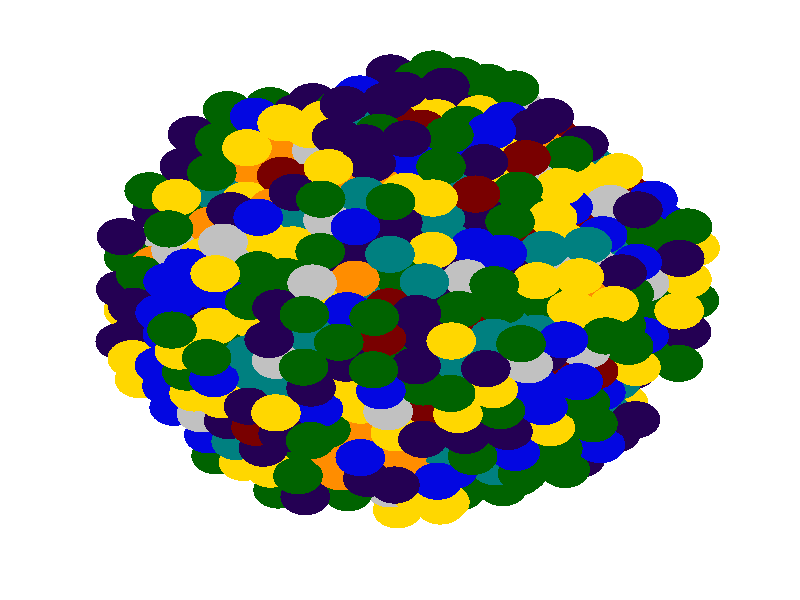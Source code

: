 #version 3.6;
#include "colors.inc"
#include "finish.inc"

global_settings {assumed_gamma 2.2 max_trace_level 6}
background {color White}
camera {orthographic
  right -43.90*x up 43.90*y
  direction 1.00*z
  location <0,0,50.00> look_at <0,0,0>}


light_source {<  -30.00,  30.00,   40.00> color Gray40 shadowless}
light_source {<  30.00,  30.00,   40.00> color Gray40 shadowless} 
light_source {<  30.0,  -30.00,   40.00> color Gray40 shadowless}
light_source {<  -30.0,  -30.00,   40.00> color Gray40 shadowless} 
light_source {<  0.0,  0.00,   40.00> color Gray25 shadowless}
// no fog
#declare simple = finish {phong 0.7 ambient 0.4 diffuse 0.55}
#declare pale = finish {ambient 0.9 diffuse 0.30 roughness 0.001 specular 0.2 }
#declare intermediate = finish {ambient 0.4 diffuse 0.6 specular 0.1 roughness 0.04}
#declare vmd = finish {ambient 0.2 diffuse 0.80 phong 0.25 phong_size 10.0 specular 0.2 roughness 0.1}
#declare jmol = finish {ambient 0.4 diffuse 0.6 specular 1 roughness 0.001 metallic}
#declare ase2 = finish {ambient 0.2 brilliance 3 diffuse 0.6 metallic specular 0.7 roughness 0.04 reflection 0.15}
#declare ase3 = finish {ambient 0.4 brilliance 2 diffuse 0.6 metallic specular 1.0 roughness 0.001 reflection 0.0}
#declare glass = finish {ambient 0.4 diffuse 0.35 specular 1.0 roughness 0.001}
#declare glass2 = finish {ambient 0.3 diffuse 0.3 specular 1.0 reflection 0.25 roughness 0.001}
#declare Rcell = 0.100;
#declare Rbond = 0.100;

#macro atom(LOC, R, COL, TRANS, FIN)
  sphere{LOC, R texture{pigment{color COL transmit TRANS} finish{FIN}}}
#end
#macro constrain(LOC, R, COL, TRANS FIN)
union{torus{R, Rcell rotate 45*z texture{pigment{color COL transmit TRANS} finish{FIN}}}
     torus{R, Rcell rotate -45*z texture{pigment{color COL transmit TRANS} finish{FIN}}}
     translate LOC}
#end

// no cell vertices
atom(<-14.29,  -5.83, -16.11>, 1.36, rgbt <1.00, 0.84, 0.00, 0.00>, 0.0, ase3) // #0
atom(<-13.45,  -5.05, -19.86>, 1.36, rgbt <0.16, 0.00, 0.33, 0.00>, 0.0, ase3) // #1
atom(<-14.07,   0.04, -25.09>, 1.36, rgbt <0.16, 0.00, 0.33, 0.00>, 0.0, ase3) // #2
atom(<-12.18,  -1.98, -25.08>, 1.36, rgbt <0.16, 0.00, 0.33, 0.00>, 0.0, ase3) // #3
atom(<-11.74,   0.33, -26.56>, 1.36, rgbt <0.04, 0.06, 0.88, 0.00>, 0.0, ase3) // #4
atom(<-12.61,  -4.28, -23.61>, 1.36, rgbt <1.00, 0.84, 0.00, 0.00>, 0.0, ase3) // #5
atom(<-14.91,  -0.73, -21.34>, 1.36, rgbt <1.00, 0.84, 0.00, 0.00>, 0.0, ase3) // #6
atom(<-13.01,  -2.75, -21.33>, 1.36, rgbt <0.47, 0.00, 0.00, 0.00>, 0.0, ase3) // #7
atom(<-12.58,  -0.44, -22.81>, 1.36, rgbt <0.16, 0.00, 0.33, 0.00>, 0.0, ase3) // #8
atom(<-15.35,  -3.04, -19.87>, 1.36, rgbt <0.16, 0.00, 0.33, 0.00>, 0.0, ase3) // #9
atom(<-15.32,   0.80, -19.07>, 1.36, rgbt <0.16, 0.00, 0.33, 0.00>, 0.0, ase3) // #10
atom(<-13.85,  -3.52, -17.58>, 1.36, rgbt <0.04, 0.06, 0.88, 0.00>, 0.0, ase3) // #11
atom(<-13.42,  -1.22, -19.06>, 1.36, rgbt <0.75, 0.75, 0.75, 0.00>, 0.0, ase3) // #12
atom(<-14.69,  -4.29, -13.83>, 1.36, rgbt <1.00, 0.84, 0.00, 0.00>, 0.0, ase3) // #13
atom(<-14.26,  -1.99, -15.31>, 1.36, rgbt <0.16, 0.00, 0.33, 0.00>, 0.0, ase3) // #14
atom(<-11.30,   2.63, -28.04>, 1.36, rgbt <0.00, 0.39, 0.00, 0.00>, 0.0, ase3) // #15
atom(<-11.71,   4.17, -25.76>, 1.36, rgbt <0.00, 0.39, 0.00, 0.00>, 0.0, ase3) // #16
atom(<-12.14,   1.86, -24.29>, 1.36, rgbt <0.04, 0.06, 0.88, 0.00>, 0.0, ase3) // #17
atom(<-14.48,   1.57, -22.82>, 1.36, rgbt <0.04, 0.06, 0.88, 0.00>, 0.0, ase3) // #18
atom(<-14.88,   3.11, -20.55>, 1.36, rgbt <0.00, 0.39, 0.00, 0.00>, 0.0, ase3) // #19
atom(<-12.98,   1.09, -20.54>, 1.36, rgbt <0.47, 0.00, 0.00, 0.00>, 0.0, ase3) // #20
atom(<-12.55,   3.39, -22.01>, 1.36, rgbt <0.00, 0.50, 0.50, 0.00>, 0.0, ase3) // #21
atom(<-13.82,   0.32, -16.79>, 1.36, rgbt <1.00, 0.84, 0.00, 0.00>, 0.0, ase3) // #22
atom(<-13.39,   2.62, -18.26>, 1.36, rgbt <1.00, 0.55, 0.00, 0.00>, 0.0, ase3) // #23
atom(<-14.22,   1.85, -14.51>, 1.36, rgbt <0.00, 0.39, 0.00, 0.00>, 0.0, ase3) // #24
atom(<-14.66,  -0.46, -13.04>, 1.36, rgbt <0.16, 0.00, 0.33, 0.00>, 0.0, ase3) // #25
atom(<-12.95,   4.93, -19.74>, 1.36, rgbt <0.75, 0.75, 0.75, 0.00>, 0.0, ase3) // #26
atom(<-15.28,   4.64, -18.27>, 1.36, rgbt <0.16, 0.00, 0.33, 0.00>, 0.0, ase3) // #27
atom(<-13.76,   7.99, -15.19>, 1.36, rgbt <0.00, 0.39, 0.00, 0.00>, 0.0, ase3) // #28
atom(<-13.35,   6.46, -17.47>, 1.36, rgbt <0.16, 0.00, 0.33, 0.00>, 0.0, ase3) // #29
atom(<-12.70,   5.20, -11.43>, 1.36, rgbt <0.00, 0.39, 0.00, 0.00>, 0.0, ase3) // #30
atom(<-11.39,  12.12, -15.86>, 1.36, rgbt <0.16, 0.00, 0.33, 0.00>, 0.0, ase3) // #31
atom(<-10.09, -11.40, -18.36>, 1.36, rgbt <0.00, 0.39, 0.00, 0.00>, 0.0, ase3) // #32
atom(< -8.81,  -8.32, -23.59>, 1.36, rgbt <1.00, 0.84, 0.00, 0.00>, 0.0, ase3) // #33
atom(< -6.48,  -8.04, -25.06>, 1.36, rgbt <0.16, 0.00, 0.33, 0.00>, 0.0, ase3) // #34
atom(< -9.65,  -9.09, -19.84>, 1.36, rgbt <0.04, 0.06, 0.88, 0.00>, 0.0, ase3) // #35
atom(<-10.49,  -9.87, -16.09>, 1.36, rgbt <0.04, 0.06, 0.88, 0.00>, 0.0, ase3) // #36
atom(<-10.28,  -4.00, -25.07>, 1.36, rgbt <1.00, 0.84, 0.00, 0.00>, 0.0, ase3) // #37
atom(< -8.38,  -6.02, -25.07>, 1.36, rgbt <0.04, 0.06, 0.88, 0.00>, 0.0, ase3) // #38
atom(<-10.71,  -6.30, -23.60>, 1.36, rgbt <0.04, 0.06, 0.88, 0.00>, 0.0, ase3) // #39
atom(<-11.12,  -4.77, -21.32>, 1.36, rgbt <1.00, 0.84, 0.00, 0.00>, 0.0, ase3) // #40
atom(< -9.22,  -6.79, -21.32>, 1.36, rgbt <0.16, 0.00, 0.33, 0.00>, 0.0, ase3) // #41
atom(< -8.78,  -4.48, -22.79>, 1.36, rgbt <0.16, 0.00, 0.33, 0.00>, 0.0, ase3) // #42
atom(<-11.95,  -5.54, -17.57>, 1.36, rgbt <0.16, 0.00, 0.33, 0.00>, 0.0, ase3) // #43
atom(<-10.06,  -7.56, -17.56>, 1.36, rgbt <1.00, 0.55, 0.00, 0.00>, 0.0, ase3) // #44
atom(< -9.62,  -5.26, -19.04>, 1.36, rgbt <0.16, 0.00, 0.33, 0.00>, 0.0, ase3) // #45
atom(<-12.39,  -7.85, -16.10>, 1.36, rgbt <0.04, 0.06, 0.88, 0.00>, 0.0, ase3) // #46
atom(<-12.79,  -6.31, -13.82>, 1.36, rgbt <0.04, 0.06, 0.88, 0.00>, 0.0, ase3) // #47
atom(<-10.89,  -8.33, -13.81>, 1.36, rgbt <0.75, 0.75, 0.75, 0.00>, 0.0, ase3) // #48
atom(<-10.46,  -6.03, -15.29>, 1.36, rgbt <0.47, 0.00, 0.00, 0.00>, 0.0, ase3) // #49
atom(<-11.30,  -6.80, -11.54>, 1.36, rgbt <1.00, 0.84, 0.00, 0.00>, 0.0, ase3) // #50
atom(< -9.41,   0.61, -28.03>, 1.36, rgbt <0.00, 0.39, 0.00, 0.00>, 0.0, ase3) // #51
atom(< -7.51,  -1.41, -28.02>, 1.36, rgbt <0.47, 0.00, 0.00, 0.00>, 0.0, ase3) // #52
atom(< -9.84,  -1.69, -26.55>, 1.36, rgbt <0.16, 0.00, 0.33, 0.00>, 0.0, ase3) // #53
atom(<-10.24,  -0.16, -24.28>, 1.36, rgbt <1.00, 0.84, 0.00, 0.00>, 0.0, ase3) // #54
atom(< -8.35,  -2.18, -24.27>, 1.36, rgbt <0.00, 0.39, 0.00, 0.00>, 0.0, ase3) // #55
atom(< -7.91,   0.13, -25.75>, 1.36, rgbt <1.00, 0.84, 0.00, 0.00>, 0.0, ase3) // #56
atom(<-10.68,  -2.46, -22.80>, 1.36, rgbt <0.47, 0.00, 0.00, 0.00>, 0.0, ase3) // #57
atom(<-11.08,  -0.93, -20.53>, 1.36, rgbt <0.00, 0.39, 0.00, 0.00>, 0.0, ase3) // #58
atom(< -9.18,  -2.95, -20.52>, 1.36, rgbt <0.00, 0.50, 0.50, 0.00>, 0.0, ase3) // #59
atom(< -8.75,  -0.65, -21.99>, 1.36, rgbt <1.00, 0.84, 0.00, 0.00>, 0.0, ase3) // #60
atom(<-11.52,  -3.24, -19.05>, 1.36, rgbt <0.75, 0.75, 0.75, 0.00>, 0.0, ase3) // #61
atom(<-11.92,  -1.70, -16.78>, 1.36, rgbt <0.75, 0.75, 0.75, 0.00>, 0.0, ase3) // #62
atom(<-10.02,  -3.72, -16.77>, 1.36, rgbt <0.00, 0.50, 0.50, 0.00>, 0.0, ase3) // #63
atom(< -9.59,  -1.42, -18.24>, 1.36, rgbt <0.04, 0.06, 0.88, 0.00>, 0.0, ase3) // #64
atom(<-12.36,  -4.01, -15.30>, 1.36, rgbt <0.75, 0.75, 0.75, 0.00>, 0.0, ase3) // #65
atom(<-12.76,  -2.48, -13.03>, 1.36, rgbt <0.04, 0.06, 0.88, 0.00>, 0.0, ase3) // #66
atom(<-10.86,  -4.49, -13.02>, 1.36, rgbt <0.00, 0.39, 0.00, 0.00>, 0.0, ase3) // #67
atom(<-10.43,  -2.19, -14.49>, 1.36, rgbt <0.00, 0.50, 0.50, 0.00>, 0.0, ase3) // #68
atom(<-13.20,  -4.78, -11.55>, 1.36, rgbt <0.04, 0.06, 0.88, 0.00>, 0.0, ase3) // #69
atom(<-11.70,  -5.27,  -9.27>, 1.36, rgbt <0.00, 0.39, 0.00, 0.00>, 0.0, ase3) // #70
atom(<-11.27,  -2.96, -10.74>, 1.36, rgbt <0.75, 0.75, 0.75, 0.00>, 0.0, ase3) // #71
atom(<-12.10,  -3.73,  -6.99>, 1.36, rgbt <1.00, 0.84, 0.00, 0.00>, 0.0, ase3) // #72
atom(< -9.37,   4.45, -27.23>, 1.36, rgbt <0.00, 0.39, 0.00, 0.00>, 0.0, ase3) // #73
atom(< -7.48,   2.43, -27.22>, 1.36, rgbt <0.75, 0.75, 0.75, 0.00>, 0.0, ase3) // #74
atom(< -7.04,   4.74, -28.70>, 1.36, rgbt <0.00, 0.39, 0.00, 0.00>, 0.0, ase3) // #75
atom(< -9.81,   2.15, -25.75>, 1.36, rgbt <0.00, 0.50, 0.50, 0.00>, 0.0, ase3) // #76
atom(<-10.21,   3.68, -23.48>, 1.36, rgbt <0.16, 0.00, 0.33, 0.00>, 0.0, ase3) // #77
atom(< -8.31,   1.66, -23.47>, 1.36, rgbt <1.00, 0.84, 0.00, 0.00>, 0.0, ase3) // #78
atom(< -7.88,   3.97, -24.95>, 1.36, rgbt <1.00, 0.84, 0.00, 0.00>, 0.0, ase3) // #79
atom(<-10.65,   1.37, -22.00>, 1.36, rgbt <0.00, 0.50, 0.50, 0.00>, 0.0, ase3) // #80
atom(<-11.05,   2.91, -19.73>, 1.36, rgbt <0.47, 0.00, 0.00, 0.00>, 0.0, ase3) // #81
atom(< -9.15,   0.89, -19.72>, 1.36, rgbt <0.16, 0.00, 0.33, 0.00>, 0.0, ase3) // #82
atom(< -8.72,   3.19, -21.20>, 1.36, rgbt <0.00, 0.50, 0.50, 0.00>, 0.0, ase3) // #83
atom(<-11.49,   0.60, -18.25>, 1.36, rgbt <0.04, 0.06, 0.88, 0.00>, 0.0, ase3) // #84
atom(<-11.89,   2.13, -15.98>, 1.36, rgbt <0.00, 0.50, 0.50, 0.00>, 0.0, ase3) // #85
atom(< -9.99,   0.12, -15.97>, 1.36, rgbt <0.00, 0.50, 0.50, 0.00>, 0.0, ase3) // #86
atom(< -9.56,   2.42, -17.45>, 1.36, rgbt <0.47, 0.00, 0.00, 0.00>, 0.0, ase3) // #87
atom(<-12.33,  -0.17, -14.50>, 1.36, rgbt <0.00, 0.50, 0.50, 0.00>, 0.0, ase3) // #88
atom(<-12.73,   1.36, -12.23>, 1.36, rgbt <0.04, 0.06, 0.88, 0.00>, 0.0, ase3) // #89
atom(<-10.83,  -0.66, -12.22>, 1.36, rgbt <0.04, 0.06, 0.88, 0.00>, 0.0, ase3) // #90
atom(<-10.40,   1.65, -13.70>, 1.36, rgbt <1.00, 0.55, 0.00, 0.00>, 0.0, ase3) // #91
atom(<-13.16,  -0.94, -10.75>, 1.36, rgbt <0.04, 0.06, 0.88, 0.00>, 0.0, ase3) // #92
atom(<-11.67,  -1.43,  -8.47>, 1.36, rgbt <0.16, 0.00, 0.33, 0.00>, 0.0, ase3) // #93
atom(<-11.23,   0.88,  -9.95>, 1.36, rgbt <0.16, 0.00, 0.33, 0.00>, 0.0, ase3) // #94
atom(<-12.51,  -2.20,  -4.72>, 1.36, rgbt <0.00, 0.39, 0.00, 0.00>, 0.0, ase3) // #95
atom(<-12.07,   0.10,  -6.20>, 1.36, rgbt <0.04, 0.06, 0.88, 0.00>, 0.0, ase3) // #96
atom(< -7.44,   6.27, -26.43>, 1.36, rgbt <0.47, 0.00, 0.00, 0.00>, 0.0, ase3) // #97
atom(<-10.18,   7.52, -22.68>, 1.36, rgbt <0.04, 0.06, 0.88, 0.00>, 0.0, ase3) // #98
atom(< -8.28,   5.50, -22.67>, 1.36, rgbt <1.00, 0.84, 0.00, 0.00>, 0.0, ase3) // #99
atom(< -7.85,   7.80, -24.15>, 1.36, rgbt <0.75, 0.75, 0.75, 0.00>, 0.0, ase3) // #100
atom(<-10.62,   5.21, -21.21>, 1.36, rgbt <1.00, 0.84, 0.00, 0.00>, 0.0, ase3) // #101
atom(<-11.02,   6.75, -18.93>, 1.36, rgbt <0.47, 0.00, 0.00, 0.00>, 0.0, ase3) // #102
atom(< -9.12,   4.73, -18.92>, 1.36, rgbt <0.04, 0.06, 0.88, 0.00>, 0.0, ase3) // #103
atom(< -8.69,   7.03, -20.40>, 1.36, rgbt <0.00, 0.39, 0.00, 0.00>, 0.0, ase3) // #104
atom(<-11.46,   4.44, -17.46>, 1.36, rgbt <0.04, 0.06, 0.88, 0.00>, 0.0, ase3) // #105
atom(<-11.86,   5.97, -15.18>, 1.36, rgbt <0.00, 0.39, 0.00, 0.00>, 0.0, ase3) // #106
atom(< -9.96,   3.95, -15.17>, 1.36, rgbt <0.04, 0.06, 0.88, 0.00>, 0.0, ase3) // #107
atom(< -9.53,   6.26, -16.65>, 1.36, rgbt <0.04, 0.06, 0.88, 0.00>, 0.0, ase3) // #108
atom(<-12.29,   3.67, -13.71>, 1.36, rgbt <0.75, 0.75, 0.75, 0.00>, 0.0, ase3) // #109
atom(<-10.80,   3.18, -11.42>, 1.36, rgbt <1.00, 0.84, 0.00, 0.00>, 0.0, ase3) // #110
atom(<-10.36,   5.49, -12.90>, 1.36, rgbt <1.00, 0.55, 0.00, 0.00>, 0.0, ase3) // #111
atom(<-11.64,   2.41,  -7.67>, 1.36, rgbt <0.04, 0.06, 0.88, 0.00>, 0.0, ase3) // #112
atom(< -8.25,   9.34, -21.88>, 1.36, rgbt <0.00, 0.50, 0.50, 0.00>, 0.0, ase3) // #113
atom(<-10.59,   9.05, -20.41>, 1.36, rgbt <0.16, 0.00, 0.33, 0.00>, 0.0, ase3) // #114
atom(<-10.99,  10.58, -18.14>, 1.36, rgbt <0.04, 0.06, 0.88, 0.00>, 0.0, ase3) // #115
atom(< -9.09,   8.56, -18.13>, 1.36, rgbt <0.00, 0.50, 0.50, 0.00>, 0.0, ase3) // #116
atom(< -8.66,  10.87, -19.60>, 1.36, rgbt <0.04, 0.06, 0.88, 0.00>, 0.0, ase3) // #117
atom(<-11.42,   8.28, -16.66>, 1.36, rgbt <1.00, 0.84, 0.00, 0.00>, 0.0, ase3) // #118
atom(<-11.83,   9.81, -14.39>, 1.36, rgbt <0.16, 0.00, 0.33, 0.00>, 0.0, ase3) // #119
atom(< -9.93,   7.79, -14.38>, 1.36, rgbt <0.00, 0.50, 0.50, 0.00>, 0.0, ase3) // #120
atom(< -9.49,  10.10, -15.85>, 1.36, rgbt <0.47, 0.00, 0.00, 0.00>, 0.0, ase3) // #121
atom(<-12.26,   7.51, -12.91>, 1.36, rgbt <1.00, 0.84, 0.00, 0.00>, 0.0, ase3) // #122
atom(<-10.33,   9.32, -12.10>, 1.36, rgbt <0.00, 0.39, 0.00, 0.00>, 0.0, ase3) // #123
atom(< -9.06,  12.40, -17.33>, 1.36, rgbt <1.00, 0.84, 0.00, 0.00>, 0.0, ase3) // #124
atom(< -9.90,  11.63, -13.58>, 1.36, rgbt <0.00, 0.39, 0.00, 0.00>, 0.0, ase3) // #125
atom(< -9.46,  13.93, -15.06>, 1.36, rgbt <0.00, 0.39, 0.00, 0.00>, 0.0, ase3) // #126
atom(< -5.85, -13.13, -19.82>, 1.36, rgbt <0.16, 0.00, 0.33, 0.00>, 0.0, ase3) // #127
atom(< -4.58, -10.05, -25.05>, 1.36, rgbt <0.16, 0.00, 0.33, 0.00>, 0.0, ase3) // #128
atom(< -6.69, -13.90, -16.07>, 1.36, rgbt <0.00, 0.39, 0.00, 0.00>, 0.0, ase3) // #129
atom(< -7.32,  -8.81, -21.31>, 1.36, rgbt <0.00, 0.39, 0.00, 0.00>, 0.0, ase3) // #130
atom(< -5.42, -10.83, -21.30>, 1.36, rgbt <0.16, 0.00, 0.33, 0.00>, 0.0, ase3) // #131
atom(< -4.98,  -8.52, -22.77>, 1.36, rgbt <0.16, 0.00, 0.33, 0.00>, 0.0, ase3) // #132
atom(< -8.16,  -9.58, -17.56>, 1.36, rgbt <0.04, 0.06, 0.88, 0.00>, 0.0, ase3) // #133
atom(< -6.26, -11.60, -17.55>, 1.36, rgbt <0.47, 0.00, 0.00, 0.00>, 0.0, ase3) // #134
atom(< -5.82,  -9.29, -19.02>, 1.36, rgbt <1.00, 0.55, 0.00, 0.00>, 0.0, ase3) // #135
atom(< -8.59, -11.88, -16.08>, 1.36, rgbt <1.00, 0.84, 0.00, 0.00>, 0.0, ase3) // #136
atom(< -8.99, -10.35, -13.81>, 1.36, rgbt <0.00, 0.50, 0.50, 0.00>, 0.0, ase3) // #137
atom(< -7.10, -12.37, -13.80>, 1.36, rgbt <1.00, 0.84, 0.00, 0.00>, 0.0, ase3) // #138
atom(< -6.66, -10.07, -15.27>, 1.36, rgbt <0.04, 0.06, 0.88, 0.00>, 0.0, ase3) // #139
atom(< -7.50, -10.84, -11.52>, 1.36, rgbt <0.16, 0.00, 0.33, 0.00>, 0.0, ase3) // #140
atom(< -5.61,  -3.43, -28.01>, 1.36, rgbt <0.04, 0.06, 0.88, 0.00>, 0.0, ase3) // #141
atom(< -3.27,  -3.14, -29.48>, 1.36, rgbt <0.04, 0.06, 0.88, 0.00>, 0.0, ase3) // #142
atom(< -6.45,  -4.20, -24.26>, 1.36, rgbt <0.47, 0.00, 0.00, 0.00>, 0.0, ase3) // #143
atom(< -4.55,  -6.22, -24.25>, 1.36, rgbt <0.16, 0.00, 0.33, 0.00>, 0.0, ase3) // #144
atom(< -4.11,  -3.91, -25.73>, 1.36, rgbt <0.47, 0.00, 0.00, 0.00>, 0.0, ase3) // #145
atom(< -6.88,  -6.50, -22.78>, 1.36, rgbt <1.00, 0.84, 0.00, 0.00>, 0.0, ase3) // #146
atom(< -7.29,  -4.97, -20.51>, 1.36, rgbt <0.47, 0.00, 0.00, 0.00>, 0.0, ase3) // #147
atom(< -5.39,  -6.99, -20.50>, 1.36, rgbt <0.16, 0.00, 0.33, 0.00>, 0.0, ase3) // #148
atom(< -4.95,  -4.68, -21.98>, 1.36, rgbt <0.04, 0.06, 0.88, 0.00>, 0.0, ase3) // #149
atom(< -7.72,  -7.27, -19.03>, 1.36, rgbt <0.47, 0.00, 0.00, 0.00>, 0.0, ase3) // #150
atom(< -8.12,  -5.74, -16.76>, 1.36, rgbt <0.04, 0.06, 0.88, 0.00>, 0.0, ase3) // #151
atom(< -6.23,  -7.76, -16.75>, 1.36, rgbt <0.16, 0.00, 0.33, 0.00>, 0.0, ase3) // #152
atom(< -5.79,  -5.46, -18.23>, 1.36, rgbt <0.75, 0.75, 0.75, 0.00>, 0.0, ase3) // #153
atom(< -8.56,  -8.05, -15.28>, 1.36, rgbt <1.00, 0.84, 0.00, 0.00>, 0.0, ase3) // #154
atom(< -8.96,  -6.51, -13.01>, 1.36, rgbt <0.00, 0.50, 0.50, 0.00>, 0.0, ase3) // #155
atom(< -7.06,  -8.53, -13.00>, 1.36, rgbt <1.00, 0.55, 0.00, 0.00>, 0.0, ase3) // #156
atom(< -6.63,  -6.23, -14.48>, 1.36, rgbt <1.00, 0.84, 0.00, 0.00>, 0.0, ase3) // #157
atom(< -9.40,  -8.82, -11.53>, 1.36, rgbt <0.16, 0.00, 0.33, 0.00>, 0.0, ase3) // #158
atom(< -9.80,  -7.29,  -9.26>, 1.36, rgbt <1.00, 0.84, 0.00, 0.00>, 0.0, ase3) // #159
atom(< -7.90,  -9.31,  -9.25>, 1.36, rgbt <0.47, 0.00, 0.00, 0.00>, 0.0, ase3) // #160
atom(< -7.47,  -7.00, -10.73>, 1.36, rgbt <0.00, 0.50, 0.50, 0.00>, 0.0, ase3) // #161
atom(< -8.31,  -7.77,  -6.97>, 1.36, rgbt <0.16, 0.00, 0.33, 0.00>, 0.0, ase3) // #162
atom(< -2.84,  -0.83, -30.95>, 1.36, rgbt <1.00, 0.84, 0.00, 0.00>, 0.0, ase3) // #163
atom(< -5.17,  -1.12, -29.49>, 1.36, rgbt <0.16, 0.00, 0.33, 0.00>, 0.0, ase3) // #164
atom(< -5.58,   0.41, -27.21>, 1.36, rgbt <0.47, 0.00, 0.00, 0.00>, 0.0, ase3) // #165
atom(< -3.68,  -1.61, -27.20>, 1.36, rgbt <0.04, 0.06, 0.88, 0.00>, 0.0, ase3) // #166
atom(< -3.24,   0.70, -28.68>, 1.36, rgbt <0.04, 0.06, 0.88, 0.00>, 0.0, ase3) // #167
atom(< -6.01,  -1.89, -25.74>, 1.36, rgbt <0.75, 0.75, 0.75, 0.00>, 0.0, ase3) // #168
atom(< -6.42,  -0.36, -23.46>, 1.36, rgbt <1.00, 0.84, 0.00, 0.00>, 0.0, ase3) // #169
atom(< -4.52,  -2.38, -23.45>, 1.36, rgbt <0.00, 0.39, 0.00, 0.00>, 0.0, ase3) // #170
atom(< -4.08,  -0.07, -24.93>, 1.36, rgbt <0.00, 0.39, 0.00, 0.00>, 0.0, ase3) // #171
atom(< -6.85,  -2.66, -21.99>, 1.36, rgbt <0.75, 0.75, 0.75, 0.00>, 0.0, ase3) // #172
atom(< -7.25,  -1.13, -19.71>, 1.36, rgbt <0.47, 0.00, 0.00, 0.00>, 0.0, ase3) // #173
atom(< -5.36,  -3.15, -19.70>, 1.36, rgbt <0.04, 0.06, 0.88, 0.00>, 0.0, ase3) // #174
atom(< -4.92,  -0.85, -21.18>, 1.36, rgbt <0.00, 0.39, 0.00, 0.00>, 0.0, ase3) // #175
atom(< -7.69,  -3.44, -18.24>, 1.36, rgbt <0.00, 0.50, 0.50, 0.00>, 0.0, ase3) // #176
atom(< -8.09,  -1.90, -15.96>, 1.36, rgbt <1.00, 0.84, 0.00, 0.00>, 0.0, ase3) // #177
atom(< -6.19,  -3.92, -15.95>, 1.36, rgbt <0.47, 0.00, 0.00, 0.00>, 0.0, ase3) // #178
atom(< -5.76,  -1.62, -17.43>, 1.36, rgbt <0.16, 0.00, 0.33, 0.00>, 0.0, ase3) // #179
atom(< -8.53,  -4.21, -14.48>, 1.36, rgbt <0.00, 0.39, 0.00, 0.00>, 0.0, ase3) // #180
atom(< -8.93,  -2.68, -12.21>, 1.36, rgbt <0.00, 0.50, 0.50, 0.00>, 0.0, ase3) // #181
atom(< -7.03,  -4.70, -12.20>, 1.36, rgbt <0.00, 0.50, 0.50, 0.00>, 0.0, ase3) // #182
atom(< -6.60,  -2.39, -13.68>, 1.36, rgbt <0.47, 0.00, 0.00, 0.00>, 0.0, ase3) // #183
atom(< -9.37,  -4.98, -10.73>, 1.36, rgbt <0.16, 0.00, 0.33, 0.00>, 0.0, ase3) // #184
atom(< -9.77,  -3.45,  -8.46>, 1.36, rgbt <0.00, 0.39, 0.00, 0.00>, 0.0, ase3) // #185
atom(< -7.87,  -5.47,  -8.45>, 1.36, rgbt <0.00, 0.50, 0.50, 0.00>, 0.0, ase3) // #186
atom(< -7.44,  -3.16,  -9.93>, 1.36, rgbt <0.00, 0.50, 0.50, 0.00>, 0.0, ase3) // #187
atom(<-10.21,  -5.75,  -6.98>, 1.36, rgbt <0.04, 0.06, 0.88, 0.00>, 0.0, ase3) // #188
atom(<-10.61,  -4.22,  -4.71>, 1.36, rgbt <0.00, 0.39, 0.00, 0.00>, 0.0, ase3) // #189
atom(< -8.28,  -3.93,  -6.18>, 1.36, rgbt <0.00, 0.50, 0.50, 0.00>, 0.0, ase3) // #190
atom(< -4.71,   5.02, -30.17>, 1.36, rgbt <0.00, 0.39, 0.00, 0.00>, 0.0, ase3) // #191
atom(< -2.81,   3.00, -30.16>, 1.36, rgbt <0.16, 0.00, 0.33, 0.00>, 0.0, ase3) // #192
atom(< -5.14,   2.72, -28.69>, 1.36, rgbt <0.00, 0.50, 0.50, 0.00>, 0.0, ase3) // #193
atom(< -5.55,   4.25, -26.42>, 1.36, rgbt <0.16, 0.00, 0.33, 0.00>, 0.0, ase3) // #194
atom(< -3.65,   2.23, -26.41>, 1.36, rgbt <0.00, 0.50, 0.50, 0.00>, 0.0, ase3) // #195
atom(< -3.21,   4.54, -27.88>, 1.36, rgbt <1.00, 0.84, 0.00, 0.00>, 0.0, ase3) // #196
atom(< -5.98,   1.95, -24.94>, 1.36, rgbt <0.47, 0.00, 0.00, 0.00>, 0.0, ase3) // #197
atom(< -6.38,   3.48, -22.67>, 1.36, rgbt <0.04, 0.06, 0.88, 0.00>, 0.0, ase3) // #198
atom(< -4.49,   1.46, -22.66>, 1.36, rgbt <0.04, 0.06, 0.88, 0.00>, 0.0, ase3) // #199
atom(< -4.05,   3.76, -24.13>, 1.36, rgbt <0.04, 0.06, 0.88, 0.00>, 0.0, ase3) // #200
atom(< -6.82,   1.17, -21.19>, 1.36, rgbt <1.00, 0.55, 0.00, 0.00>, 0.0, ase3) // #201
atom(< -7.22,   2.71, -18.92>, 1.36, rgbt <1.00, 0.55, 0.00, 0.00>, 0.0, ase3) // #202
atom(< -5.32,   0.69, -18.91>, 1.36, rgbt <0.47, 0.00, 0.00, 0.00>, 0.0, ase3) // #203
atom(< -4.89,   2.99, -20.38>, 1.36, rgbt <0.00, 0.39, 0.00, 0.00>, 0.0, ase3) // #204
atom(< -7.66,   0.40, -17.44>, 1.36, rgbt <0.00, 0.50, 0.50, 0.00>, 0.0, ase3) // #205
atom(< -8.06,   1.93, -15.16>, 1.36, rgbt <0.75, 0.75, 0.75, 0.00>, 0.0, ase3) // #206
atom(< -6.16,  -0.09, -15.16>, 1.36, rgbt <0.00, 0.50, 0.50, 0.00>, 0.0, ase3) // #207
atom(< -5.73,   2.22, -16.63>, 1.36, rgbt <0.16, 0.00, 0.33, 0.00>, 0.0, ase3) // #208
atom(< -8.50,  -0.37, -13.69>, 1.36, rgbt <1.00, 0.84, 0.00, 0.00>, 0.0, ase3) // #209
atom(< -8.90,   1.16, -11.41>, 1.36, rgbt <0.75, 0.75, 0.75, 0.00>, 0.0, ase3) // #210
atom(< -7.00,  -0.86, -11.41>, 1.36, rgbt <0.75, 0.75, 0.75, 0.00>, 0.0, ase3) // #211
atom(< -6.57,   1.45, -12.88>, 1.36, rgbt <0.00, 0.50, 0.50, 0.00>, 0.0, ase3) // #212
atom(< -9.34,  -1.14,  -9.94>, 1.36, rgbt <0.00, 0.39, 0.00, 0.00>, 0.0, ase3) // #213
atom(< -9.74,   0.39,  -7.66>, 1.36, rgbt <0.04, 0.06, 0.88, 0.00>, 0.0, ase3) // #214
atom(< -7.84,  -1.63,  -7.65>, 1.36, rgbt <1.00, 0.84, 0.00, 0.00>, 0.0, ase3) // #215
atom(< -7.41,   0.68,  -9.13>, 1.36, rgbt <0.75, 0.75, 0.75, 0.00>, 0.0, ase3) // #216
atom(<-10.17,  -1.92,  -6.19>, 1.36, rgbt <1.00, 0.84, 0.00, 0.00>, 0.0, ase3) // #217
atom(< -8.24,  -0.10,  -5.38>, 1.36, rgbt <0.00, 0.39, 0.00, 0.00>, 0.0, ase3) // #218
atom(< -7.18,  -2.89,  -1.62>, 1.36, rgbt <0.16, 0.00, 0.33, 0.00>, 0.0, ase3) // #219
atom(< -2.78,   6.84, -29.36>, 1.36, rgbt <1.00, 0.84, 0.00, 0.00>, 0.0, ase3) // #220
atom(< -5.11,   6.56, -27.89>, 1.36, rgbt <0.16, 0.00, 0.33, 0.00>, 0.0, ase3) // #221
atom(< -5.51,   8.09, -25.62>, 1.36, rgbt <0.16, 0.00, 0.33, 0.00>, 0.0, ase3) // #222
atom(< -3.62,   6.07, -25.61>, 1.36, rgbt <1.00, 0.84, 0.00, 0.00>, 0.0, ase3) // #223
atom(< -5.95,   5.78, -24.14>, 1.36, rgbt <0.04, 0.06, 0.88, 0.00>, 0.0, ase3) // #224
atom(< -6.35,   7.32, -21.87>, 1.36, rgbt <1.00, 0.55, 0.00, 0.00>, 0.0, ase3) // #225
atom(< -4.45,   5.30, -21.86>, 1.36, rgbt <0.00, 0.39, 0.00, 0.00>, 0.0, ase3) // #226
atom(< -4.02,   7.60, -23.34>, 1.36, rgbt <0.75, 0.75, 0.75, 0.00>, 0.0, ase3) // #227
atom(< -6.79,   5.01, -20.39>, 1.36, rgbt <0.75, 0.75, 0.75, 0.00>, 0.0, ase3) // #228
atom(< -7.19,   6.54, -18.12>, 1.36, rgbt <1.00, 0.84, 0.00, 0.00>, 0.0, ase3) // #229
atom(< -5.29,   4.53, -18.11>, 1.36, rgbt <0.04, 0.06, 0.88, 0.00>, 0.0, ase3) // #230
atom(< -4.86,   6.83, -19.59>, 1.36, rgbt <0.16, 0.00, 0.33, 0.00>, 0.0, ase3) // #231
atom(< -7.63,   4.24, -16.64>, 1.36, rgbt <1.00, 0.84, 0.00, 0.00>, 0.0, ase3) // #232
atom(< -8.03,   5.77, -14.37>, 1.36, rgbt <0.00, 0.50, 0.50, 0.00>, 0.0, ase3) // #233
atom(< -6.13,   3.75, -14.36>, 1.36, rgbt <0.00, 0.50, 0.50, 0.00>, 0.0, ase3) // #234
atom(< -5.70,   6.06, -15.84>, 1.36, rgbt <0.00, 0.39, 0.00, 0.00>, 0.0, ase3) // #235
atom(< -8.47,   3.47, -12.89>, 1.36, rgbt <0.47, 0.00, 0.00, 0.00>, 0.0, ase3) // #236
atom(< -8.87,   5.00, -10.62>, 1.36, rgbt <0.00, 0.39, 0.00, 0.00>, 0.0, ase3) // #237
atom(< -6.97,   2.98, -10.61>, 1.36, rgbt <0.47, 0.00, 0.00, 0.00>, 0.0, ase3) // #238
atom(< -6.54,   5.29, -12.08>, 1.36, rgbt <0.00, 0.39, 0.00, 0.00>, 0.0, ase3) // #239
atom(< -9.30,   2.69,  -9.14>, 1.36, rgbt <0.75, 0.75, 0.75, 0.00>, 0.0, ase3) // #240
atom(< -9.71,   4.23,  -6.87>, 1.36, rgbt <0.75, 0.75, 0.75, 0.00>, 0.0, ase3) // #241
atom(< -7.81,   2.21,  -6.86>, 1.36, rgbt <0.00, 0.39, 0.00, 0.00>, 0.0, ase3) // #242
atom(< -7.37,   4.51,  -8.33>, 1.36, rgbt <1.00, 0.84, 0.00, 0.00>, 0.0, ase3) // #243
atom(<-10.14,   1.92,  -5.39>, 1.36, rgbt <1.00, 0.84, 0.00, 0.00>, 0.0, ase3) // #244
atom(< -5.92,   9.62, -23.35>, 1.36, rgbt <0.04, 0.06, 0.88, 0.00>, 0.0, ase3) // #245
atom(< -6.32,  11.15, -21.07>, 1.36, rgbt <1.00, 0.84, 0.00, 0.00>, 0.0, ase3) // #246
atom(< -4.42,   9.14, -21.06>, 1.36, rgbt <0.00, 0.50, 0.50, 0.00>, 0.0, ase3) // #247
atom(< -3.99,  11.44, -22.54>, 1.36, rgbt <0.04, 0.06, 0.88, 0.00>, 0.0, ase3) // #248
atom(< -6.76,   8.85, -19.59>, 1.36, rgbt <1.00, 0.55, 0.00, 0.00>, 0.0, ase3) // #249
atom(< -7.16,  10.38, -17.32>, 1.36, rgbt <0.16, 0.00, 0.33, 0.00>, 0.0, ase3) // #250
atom(< -5.26,   8.36, -17.31>, 1.36, rgbt <0.47, 0.00, 0.00, 0.00>, 0.0, ase3) // #251
atom(< -4.83,  10.67, -18.79>, 1.36, rgbt <0.16, 0.00, 0.33, 0.00>, 0.0, ase3) // #252
atom(< -7.60,   8.08, -15.84>, 1.36, rgbt <1.00, 0.55, 0.00, 0.00>, 0.0, ase3) // #253
atom(< -8.00,   9.61, -13.57>, 1.36, rgbt <1.00, 0.55, 0.00, 0.00>, 0.0, ase3) // #254
atom(< -6.10,   7.59, -13.56>, 1.36, rgbt <0.47, 0.00, 0.00, 0.00>, 0.0, ase3) // #255
atom(< -5.66,   9.90, -15.04>, 1.36, rgbt <0.00, 0.39, 0.00, 0.00>, 0.0, ase3) // #256
atom(< -8.43,   7.31, -12.09>, 1.36, rgbt <1.00, 0.84, 0.00, 0.00>, 0.0, ase3) // #257
atom(< -6.94,   6.82,  -9.81>, 1.36, rgbt <1.00, 0.55, 0.00, 0.00>, 0.0, ase3) // #258
atom(< -6.50,   9.12, -11.29>, 1.36, rgbt <0.47, 0.00, 0.00, 0.00>, 0.0, ase3) // #259
atom(< -9.27,   6.53,  -8.34>, 1.36, rgbt <0.16, 0.00, 0.33, 0.00>, 0.0, ase3) // #260
atom(< -7.78,   6.05,  -6.06>, 1.36, rgbt <0.04, 0.06, 0.88, 0.00>, 0.0, ase3) // #261
atom(< -4.39,  12.97, -20.27>, 1.36, rgbt <0.04, 0.06, 0.88, 0.00>, 0.0, ase3) // #262
atom(< -6.73,  12.69, -18.80>, 1.36, rgbt <0.00, 0.39, 0.00, 0.00>, 0.0, ase3) // #263
atom(< -7.13,  14.22, -16.52>, 1.36, rgbt <0.00, 0.39, 0.00, 0.00>, 0.0, ase3) // #264
atom(< -5.23,  12.20, -16.51>, 1.36, rgbt <0.75, 0.75, 0.75, 0.00>, 0.0, ase3) // #265
atom(< -4.79,  14.51, -17.99>, 1.36, rgbt <0.16, 0.00, 0.33, 0.00>, 0.0, ase3) // #266
atom(< -7.56,  11.92, -15.05>, 1.36, rgbt <0.16, 0.00, 0.33, 0.00>, 0.0, ase3) // #267
atom(< -7.97,  13.45, -12.77>, 1.36, rgbt <0.04, 0.06, 0.88, 0.00>, 0.0, ase3) // #268
atom(< -6.07,  11.43, -12.76>, 1.36, rgbt <1.00, 0.55, 0.00, 0.00>, 0.0, ase3) // #269
atom(< -5.63,  13.73, -14.24>, 1.36, rgbt <0.16, 0.00, 0.33, 0.00>, 0.0, ase3) // #270
atom(< -8.40,  11.14, -11.30>, 1.36, rgbt <1.00, 0.84, 0.00, 0.00>, 0.0, ase3) // #271
atom(< -6.47,  12.96, -10.49>, 1.36, rgbt <1.00, 0.84, 0.00, 0.00>, 0.0, ase3) // #272
atom(< -2.68, -12.07, -25.04>, 1.36, rgbt <1.00, 0.84, 0.00, 0.00>, 0.0, ase3) // #273
atom(< -3.52, -12.85, -21.29>, 1.36, rgbt <0.00, 0.39, 0.00, 0.00>, 0.0, ase3) // #274
atom(< -0.13, -15.35, -19.00>, 1.36, rgbt <1.00, 0.84, 0.00, 0.00>, 0.0, ase3) // #275
atom(< -1.19, -12.56, -22.76>, 1.36, rgbt <0.16, 0.00, 0.33, 0.00>, 0.0, ase3) // #276
atom(< -2.02, -13.33, -19.01>, 1.36, rgbt <0.00, 0.50, 0.50, 0.00>, 0.0, ase3) // #277
atom(< -5.20, -14.39, -13.79>, 1.36, rgbt <0.16, 0.00, 0.33, 0.00>, 0.0, ase3) // #278
atom(< -2.86, -14.10, -15.26>, 1.36, rgbt <0.00, 0.39, 0.00, 0.00>, 0.0, ase3) // #279
atom(< -1.81,  -7.46, -27.99>, 1.36, rgbt <0.16, 0.00, 0.33, 0.00>, 0.0, ase3) // #280
atom(<  0.52,  -7.18, -29.46>, 1.36, rgbt <0.04, 0.06, 0.88, 0.00>, 0.0, ase3) // #281
atom(< -2.65,  -8.24, -24.24>, 1.36, rgbt <1.00, 0.55, 0.00, 0.00>, 0.0, ase3) // #282
atom(< -0.75, -10.26, -24.23>, 1.36, rgbt <1.00, 0.84, 0.00, 0.00>, 0.0, ase3) // #283
atom(< -0.32,  -7.95, -25.71>, 1.36, rgbt <0.16, 0.00, 0.33, 0.00>, 0.0, ase3) // #284
atom(< -3.08, -10.54, -22.77>, 1.36, rgbt <0.00, 0.50, 0.50, 0.00>, 0.0, ase3) // #285
atom(< -3.49,  -9.01, -20.49>, 1.36, rgbt <1.00, 0.84, 0.00, 0.00>, 0.0, ase3) // #286
atom(< -1.59, -11.03, -20.48>, 1.36, rgbt <1.00, 0.55, 0.00, 0.00>, 0.0, ase3) // #287
atom(< -1.15,  -8.72, -21.96>, 1.36, rgbt <0.75, 0.75, 0.75, 0.00>, 0.0, ase3) // #288
atom(< -3.92, -11.31, -19.01>, 1.36, rgbt <1.00, 0.84, 0.00, 0.00>, 0.0, ase3) // #289
atom(< -4.33,  -9.78, -16.74>, 1.36, rgbt <0.75, 0.75, 0.75, 0.00>, 0.0, ase3) // #290
atom(< -2.43, -11.80, -16.73>, 1.36, rgbt <1.00, 0.55, 0.00, 0.00>, 0.0, ase3) // #291
atom(< -1.99,  -9.49, -18.21>, 1.36, rgbt <1.00, 0.55, 0.00, 0.00>, 0.0, ase3) // #292
atom(< -4.76, -12.09, -15.26>, 1.36, rgbt <1.00, 0.55, 0.00, 0.00>, 0.0, ase3) // #293
atom(< -5.17, -10.55, -12.99>, 1.36, rgbt <0.00, 0.39, 0.00, 0.00>, 0.0, ase3) // #294
atom(< -3.27, -12.57, -12.98>, 1.36, rgbt <1.00, 0.55, 0.00, 0.00>, 0.0, ase3) // #295
atom(< -2.83, -10.27, -14.46>, 1.36, rgbt <0.00, 0.39, 0.00, 0.00>, 0.0, ase3) // #296
atom(< -5.60, -12.86, -11.51>, 1.36, rgbt <0.00, 0.39, 0.00, 0.00>, 0.0, ase3) // #297
atom(< -3.67, -11.04, -10.71>, 1.36, rgbt <1.00, 0.55, 0.00, 0.00>, 0.0, ase3) // #298
atom(< -1.38,  -5.16, -29.47>, 1.36, rgbt <1.00, 0.84, 0.00, 0.00>, 0.0, ase3) // #299
atom(< -1.78,  -3.63, -27.20>, 1.36, rgbt <0.16, 0.00, 0.33, 0.00>, 0.0, ase3) // #300
atom(<  0.12,  -5.65, -27.19>, 1.36, rgbt <0.75, 0.75, 0.75, 0.00>, 0.0, ase3) // #301
atom(<  0.55,  -3.34, -28.66>, 1.36, rgbt <0.75, 0.75, 0.75, 0.00>, 0.0, ase3) // #302
atom(< -2.21,  -5.93, -25.72>, 1.36, rgbt <0.47, 0.00, 0.00, 0.00>, 0.0, ase3) // #303
atom(< -2.62,  -4.40, -23.44>, 1.36, rgbt <0.16, 0.00, 0.33, 0.00>, 0.0, ase3) // #304
atom(< -0.72,  -6.42, -23.44>, 1.36, rgbt <0.16, 0.00, 0.33, 0.00>, 0.0, ase3) // #305
atom(< -0.28,  -4.11, -24.91>, 1.36, rgbt <0.00, 0.39, 0.00, 0.00>, 0.0, ase3) // #306
atom(< -3.05,  -6.70, -21.97>, 1.36, rgbt <1.00, 0.55, 0.00, 0.00>, 0.0, ase3) // #307
atom(< -3.46,  -5.17, -19.69>, 1.36, rgbt <0.75, 0.75, 0.75, 0.00>, 0.0, ase3) // #308
atom(< -1.56,  -7.19, -19.69>, 1.36, rgbt <0.75, 0.75, 0.75, 0.00>, 0.0, ase3) // #309
atom(< -1.12,  -4.88, -21.16>, 1.36, rgbt <0.75, 0.75, 0.75, 0.00>, 0.0, ase3) // #310
atom(< -3.89,  -7.48, -18.22>, 1.36, rgbt <0.00, 0.39, 0.00, 0.00>, 0.0, ase3) // #311
atom(< -4.30,  -5.94, -15.94>, 1.36, rgbt <0.00, 0.39, 0.00, 0.00>, 0.0, ase3) // #312
atom(< -2.40,  -7.96, -15.93>, 1.36, rgbt <0.47, 0.00, 0.00, 0.00>, 0.0, ase3) // #313
atom(< -1.96,  -5.66, -17.41>, 1.36, rgbt <0.04, 0.06, 0.88, 0.00>, 0.0, ase3) // #314
atom(< -4.73,  -8.25, -14.47>, 1.36, rgbt <0.00, 0.50, 0.50, 0.00>, 0.0, ase3) // #315
atom(< -5.13,  -6.71, -12.19>, 1.36, rgbt <1.00, 0.84, 0.00, 0.00>, 0.0, ase3) // #316
atom(< -3.24,  -8.73, -12.18>, 1.36, rgbt <0.47, 0.00, 0.00, 0.00>, 0.0, ase3) // #317
atom(< -2.80,  -6.43, -13.66>, 1.36, rgbt <0.00, 0.50, 0.50, 0.00>, 0.0, ase3) // #318
atom(< -5.57,  -9.02, -10.72>, 1.36, rgbt <0.16, 0.00, 0.33, 0.00>, 0.0, ase3) // #319
atom(< -5.97,  -7.49,  -8.44>, 1.36, rgbt <1.00, 0.55, 0.00, 0.00>, 0.0, ase3) // #320
atom(< -4.07,  -9.51,  -8.43>, 1.36, rgbt <0.00, 0.39, 0.00, 0.00>, 0.0, ase3) // #321
atom(< -3.64,  -7.20,  -9.91>, 1.36, rgbt <0.00, 0.39, 0.00, 0.00>, 0.0, ase3) // #322
atom(< -6.41,  -9.79,  -6.97>, 1.36, rgbt <0.16, 0.00, 0.33, 0.00>, 0.0, ase3) // #323
atom(< -4.48,  -7.97,  -6.16>, 1.36, rgbt <0.04, 0.06, 0.88, 0.00>, 0.0, ase3) // #324
atom(< -6.81,  -8.26,  -4.69>, 1.36, rgbt <1.00, 0.84, 0.00, 0.00>, 0.0, ase3) // #325
atom(<  1.42,   1.27, -31.62>, 1.36, rgbt <0.16, 0.00, 0.33, 0.00>, 0.0, ase3) // #326
atom(< -0.91,   0.98, -30.15>, 1.36, rgbt <1.00, 0.55, 0.00, 0.00>, 0.0, ase3) // #327
atom(<  0.99,  -1.04, -30.14>, 1.36, rgbt <0.00, 0.50, 0.50, 0.00>, 0.0, ase3) // #328
atom(< -1.34,  -1.32, -28.67>, 1.36, rgbt <0.04, 0.06, 0.88, 0.00>, 0.0, ase3) // #329
atom(< -1.75,   0.21, -26.40>, 1.36, rgbt <0.00, 0.39, 0.00, 0.00>, 0.0, ase3) // #330
atom(<  0.15,  -1.81, -26.39>, 1.36, rgbt <0.00, 0.50, 0.50, 0.00>, 0.0, ase3) // #331
atom(<  0.59,   0.50, -27.87>, 1.36, rgbt <0.16, 0.00, 0.33, 0.00>, 0.0, ase3) // #332
atom(< -2.18,  -2.09, -24.92>, 1.36, rgbt <0.16, 0.00, 0.33, 0.00>, 0.0, ase3) // #333
atom(< -2.59,  -0.56, -22.65>, 1.36, rgbt <0.04, 0.06, 0.88, 0.00>, 0.0, ase3) // #334
atom(< -0.69,  -2.58, -22.64>, 1.36, rgbt <1.00, 0.84, 0.00, 0.00>, 0.0, ase3) // #335
atom(< -0.25,  -0.27, -24.12>, 1.36, rgbt <0.00, 0.50, 0.50, 0.00>, 0.0, ase3) // #336
atom(< -3.02,  -2.87, -21.17>, 1.36, rgbt <0.47, 0.00, 0.00, 0.00>, 0.0, ase3) // #337
atom(< -3.43,  -1.33, -18.90>, 1.36, rgbt <0.75, 0.75, 0.75, 0.00>, 0.0, ase3) // #338
atom(< -1.53,  -3.35, -18.89>, 1.36, rgbt <0.04, 0.06, 0.88, 0.00>, 0.0, ase3) // #339
atom(< -1.09,  -1.05, -20.36>, 1.36, rgbt <0.75, 0.75, 0.75, 0.00>, 0.0, ase3) // #340
atom(< -3.86,  -3.64, -17.42>, 1.36, rgbt <0.16, 0.00, 0.33, 0.00>, 0.0, ase3) // #341
atom(< -4.26,  -2.10, -15.15>, 1.36, rgbt <0.04, 0.06, 0.88, 0.00>, 0.0, ase3) // #342
atom(< -2.37,  -4.12, -15.14>, 1.36, rgbt <1.00, 0.55, 0.00, 0.00>, 0.0, ase3) // #343
atom(< -1.93,  -1.82, -16.61>, 1.36, rgbt <0.04, 0.06, 0.88, 0.00>, 0.0, ase3) // #344
atom(< -4.70,  -4.41, -13.67>, 1.36, rgbt <1.00, 0.84, 0.00, 0.00>, 0.0, ase3) // #345
atom(< -5.10,  -2.88, -11.40>, 1.36, rgbt <0.00, 0.39, 0.00, 0.00>, 0.0, ase3) // #346
atom(< -3.20,  -4.90, -11.39>, 1.36, rgbt <0.47, 0.00, 0.00, 0.00>, 0.0, ase3) // #347
atom(< -2.77,  -2.59, -12.86>, 1.36, rgbt <0.16, 0.00, 0.33, 0.00>, 0.0, ase3) // #348
atom(< -5.54,  -5.18,  -9.92>, 1.36, rgbt <1.00, 0.55, 0.00, 0.00>, 0.0, ase3) // #349
atom(< -5.94,  -3.65,  -7.65>, 1.36, rgbt <0.47, 0.00, 0.00, 0.00>, 0.0, ase3) // #350
atom(< -4.04,  -5.67,  -7.64>, 1.36, rgbt <1.00, 0.84, 0.00, 0.00>, 0.0, ase3) // #351
atom(< -3.61,  -3.36,  -9.11>, 1.36, rgbt <1.00, 0.55, 0.00, 0.00>, 0.0, ase3) // #352
atom(< -6.38,  -5.95,  -6.17>, 1.36, rgbt <0.00, 0.50, 0.50, 0.00>, 0.0, ase3) // #353
atom(< -6.78,  -4.42,  -3.89>, 1.36, rgbt <0.75, 0.75, 0.75, 0.00>, 0.0, ase3) // #354
atom(< -4.88,  -6.44,  -3.89>, 1.36, rgbt <0.16, 0.00, 0.33, 0.00>, 0.0, ase3) // #355
atom(< -4.45,  -4.14,  -5.36>, 1.36, rgbt <0.00, 0.50, 0.50, 0.00>, 0.0, ase3) // #356
atom(< -5.29,  -4.91,  -1.61>, 1.36, rgbt <0.00, 0.39, 0.00, 0.00>, 0.0, ase3) // #357
atom(< -0.47,   3.29, -31.63>, 1.36, rgbt <1.00, 0.84, 0.00, 0.00>, 0.0, ase3) // #358
atom(< -0.88,   4.82, -29.35>, 1.36, rgbt <0.16, 0.00, 0.33, 0.00>, 0.0, ase3) // #359
atom(<  1.02,   2.80, -29.34>, 1.36, rgbt <1.00, 0.55, 0.00, 0.00>, 0.0, ase3) // #360
atom(<  1.46,   5.11, -30.82>, 1.36, rgbt <1.00, 0.84, 0.00, 0.00>, 0.0, ase3) // #361
atom(< -1.31,   2.52, -27.87>, 1.36, rgbt <1.00, 0.55, 0.00, 0.00>, 0.0, ase3) // #362
atom(< -1.72,   4.05, -25.60>, 1.36, rgbt <1.00, 0.55, 0.00, 0.00>, 0.0, ase3) // #363
atom(<  0.18,   2.03, -25.59>, 1.36, rgbt <1.00, 0.55, 0.00, 0.00>, 0.0, ase3) // #364
atom(<  0.62,   4.34, -27.07>, 1.36, rgbt <1.00, 0.55, 0.00, 0.00>, 0.0, ase3) // #365
atom(< -2.15,   1.75, -24.12>, 1.36, rgbt <0.16, 0.00, 0.33, 0.00>, 0.0, ase3) // #366
atom(< -2.56,   3.28, -21.85>, 1.36, rgbt <0.04, 0.06, 0.88, 0.00>, 0.0, ase3) // #367
atom(< -0.66,   1.26, -21.84>, 1.36, rgbt <0.00, 0.50, 0.50, 0.00>, 0.0, ase3) // #368
atom(< -0.22,   3.56, -23.32>, 1.36, rgbt <0.00, 0.50, 0.50, 0.00>, 0.0, ase3) // #369
atom(< -2.99,   0.97, -20.37>, 1.36, rgbt <1.00, 0.84, 0.00, 0.00>, 0.0, ase3) // #370
atom(< -3.39,   2.51, -18.10>, 1.36, rgbt <0.47, 0.00, 0.00, 0.00>, 0.0, ase3) // #371
atom(< -1.50,   0.49, -18.09>, 1.36, rgbt <1.00, 0.84, 0.00, 0.00>, 0.0, ase3) // #372
atom(< -1.06,   2.79, -19.57>, 1.36, rgbt <0.00, 0.39, 0.00, 0.00>, 0.0, ase3) // #373
atom(< -3.83,   0.20, -16.62>, 1.36, rgbt <0.75, 0.75, 0.75, 0.00>, 0.0, ase3) // #374
atom(< -4.23,   1.73, -14.35>, 1.36, rgbt <0.75, 0.75, 0.75, 0.00>, 0.0, ase3) // #375
atom(< -2.33,  -0.29, -14.34>, 1.36, rgbt <0.16, 0.00, 0.33, 0.00>, 0.0, ase3) // #376
atom(< -1.90,   2.02, -15.82>, 1.36, rgbt <0.00, 0.50, 0.50, 0.00>, 0.0, ase3) // #377
atom(< -4.67,  -0.57, -12.87>, 1.36, rgbt <0.75, 0.75, 0.75, 0.00>, 0.0, ase3) // #378
atom(< -5.07,   0.96, -10.60>, 1.36, rgbt <0.00, 0.50, 0.50, 0.00>, 0.0, ase3) // #379
atom(< -3.17,  -1.06, -10.59>, 1.36, rgbt <1.00, 0.55, 0.00, 0.00>, 0.0, ase3) // #380
atom(< -2.74,   1.25, -12.07>, 1.36, rgbt <0.47, 0.00, 0.00, 0.00>, 0.0, ase3) // #381
atom(< -5.51,  -1.34,  -9.12>, 1.36, rgbt <0.04, 0.06, 0.88, 0.00>, 0.0, ase3) // #382
atom(< -5.91,   0.19,  -6.85>, 1.36, rgbt <1.00, 0.84, 0.00, 0.00>, 0.0, ase3) // #383
atom(< -4.01,  -1.83,  -6.84>, 1.36, rgbt <1.00, 0.55, 0.00, 0.00>, 0.0, ase3) // #384
atom(< -3.58,   0.47,  -8.32>, 1.36, rgbt <0.16, 0.00, 0.33, 0.00>, 0.0, ase3) // #385
atom(< -6.35,  -2.12,  -5.37>, 1.36, rgbt <0.47, 0.00, 0.00, 0.00>, 0.0, ase3) // #386
atom(< -6.75,  -0.58,  -3.10>, 1.36, rgbt <0.16, 0.00, 0.33, 0.00>, 0.0, ase3) // #387
atom(< -4.85,  -2.60,  -3.09>, 1.36, rgbt <0.00, 0.50, 0.50, 0.00>, 0.0, ase3) // #388
atom(< -4.42,  -0.30,  -4.57>, 1.36, rgbt <1.00, 0.84, 0.00, 0.00>, 0.0, ase3) // #389
atom(< -5.25,  -1.07,  -0.82>, 1.36, rgbt <0.00, 0.39, 0.00, 0.00>, 0.0, ase3) // #390
atom(<  1.05,   6.64, -28.55>, 1.36, rgbt <0.75, 0.75, 0.75, 0.00>, 0.0, ase3) // #391
atom(< -1.28,   6.36, -27.08>, 1.36, rgbt <0.00, 0.39, 0.00, 0.00>, 0.0, ase3) // #392
atom(< -1.68,   7.89, -24.80>, 1.36, rgbt <0.47, 0.00, 0.00, 0.00>, 0.0, ase3) // #393
atom(<  0.21,   5.87, -24.79>, 1.36, rgbt <0.16, 0.00, 0.33, 0.00>, 0.0, ase3) // #394
atom(<  0.65,   8.17, -26.27>, 1.36, rgbt <0.75, 0.75, 0.75, 0.00>, 0.0, ase3) // #395
atom(< -2.12,   5.58, -23.33>, 1.36, rgbt <1.00, 0.84, 0.00, 0.00>, 0.0, ase3) // #396
atom(< -2.52,   7.12, -21.05>, 1.36, rgbt <0.00, 0.39, 0.00, 0.00>, 0.0, ase3) // #397
atom(< -0.62,   5.10, -21.04>, 1.36, rgbt <0.04, 0.06, 0.88, 0.00>, 0.0, ase3) // #398
atom(< -0.19,   7.40, -22.52>, 1.36, rgbt <1.00, 0.55, 0.00, 0.00>, 0.0, ase3) // #399
atom(< -2.96,   4.81, -19.58>, 1.36, rgbt <0.04, 0.06, 0.88, 0.00>, 0.0, ase3) // #400
atom(< -3.36,   6.34, -17.30>, 1.36, rgbt <0.04, 0.06, 0.88, 0.00>, 0.0, ase3) // #401
atom(< -1.46,   4.32, -17.29>, 1.36, rgbt <1.00, 0.84, 0.00, 0.00>, 0.0, ase3) // #402
atom(< -1.03,   6.63, -18.77>, 1.36, rgbt <1.00, 0.84, 0.00, 0.00>, 0.0, ase3) // #403
atom(< -3.80,   4.04, -15.83>, 1.36, rgbt <0.16, 0.00, 0.33, 0.00>, 0.0, ase3) // #404
atom(< -4.20,   5.57, -13.55>, 1.36, rgbt <1.00, 0.55, 0.00, 0.00>, 0.0, ase3) // #405
atom(< -2.30,   3.55, -13.54>, 1.36, rgbt <0.04, 0.06, 0.88, 0.00>, 0.0, ase3) // #406
atom(< -1.87,   5.86, -15.02>, 1.36, rgbt <0.47, 0.00, 0.00, 0.00>, 0.0, ase3) // #407
atom(< -4.64,   3.27, -12.08>, 1.36, rgbt <1.00, 0.55, 0.00, 0.00>, 0.0, ase3) // #408
atom(< -5.04,   4.80,  -9.80>, 1.36, rgbt <0.00, 0.50, 0.50, 0.00>, 0.0, ase3) // #409
atom(< -3.14,   2.78,  -9.79>, 1.36, rgbt <0.47, 0.00, 0.00, 0.00>, 0.0, ase3) // #410
atom(< -2.71,   5.09, -11.27>, 1.36, rgbt <1.00, 0.84, 0.00, 0.00>, 0.0, ase3) // #411
atom(< -5.48,   2.49,  -8.33>, 1.36, rgbt <0.75, 0.75, 0.75, 0.00>, 0.0, ase3) // #412
atom(< -5.88,   4.03,  -6.05>, 1.36, rgbt <1.00, 0.84, 0.00, 0.00>, 0.0, ase3) // #413
atom(< -3.98,   2.01,  -6.04>, 1.36, rgbt <0.16, 0.00, 0.33, 0.00>, 0.0, ase3) // #414
atom(< -3.54,   4.31,  -7.52>, 1.36, rgbt <1.00, 0.55, 0.00, 0.00>, 0.0, ase3) // #415
atom(< -6.31,   1.72,  -4.57>, 1.36, rgbt <0.00, 0.39, 0.00, 0.00>, 0.0, ase3) // #416
atom(< -4.82,   1.24,  -2.29>, 1.36, rgbt <0.75, 0.75, 0.75, 0.00>, 0.0, ase3) // #417
atom(< -4.38,   3.54,  -3.77>, 1.36, rgbt <0.00, 0.39, 0.00, 0.00>, 0.0, ase3) // #418
atom(< -3.58,   9.91, -24.81>, 1.36, rgbt <0.47, 0.00, 0.00, 0.00>, 0.0, ase3) // #419
atom(<  0.25,   9.71, -24.00>, 1.36, rgbt <1.00, 0.55, 0.00, 0.00>, 0.0, ase3) // #420
atom(< -1.65,  11.73, -24.01>, 1.36, rgbt <1.00, 0.84, 0.00, 0.00>, 0.0, ase3) // #421
atom(< -2.09,   9.42, -22.53>, 1.36, rgbt <1.00, 0.55, 0.00, 0.00>, 0.0, ase3) // #422
atom(< -2.49,  10.95, -20.26>, 1.36, rgbt <0.47, 0.00, 0.00, 0.00>, 0.0, ase3) // #423
atom(< -0.59,   8.93, -20.25>, 1.36, rgbt <0.00, 0.39, 0.00, 0.00>, 0.0, ase3) // #424
atom(< -0.16,  11.24, -21.72>, 1.36, rgbt <1.00, 0.84, 0.00, 0.00>, 0.0, ase3) // #425
atom(< -2.93,   8.65, -18.78>, 1.36, rgbt <0.04, 0.06, 0.88, 0.00>, 0.0, ase3) // #426
atom(< -3.33,  10.18, -16.51>, 1.36, rgbt <1.00, 0.55, 0.00, 0.00>, 0.0, ase3) // #427
atom(< -1.43,   8.16, -16.50>, 1.36, rgbt <0.47, 0.00, 0.00, 0.00>, 0.0, ase3) // #428
atom(< -1.00,  10.47, -17.97>, 1.36, rgbt <0.47, 0.00, 0.00, 0.00>, 0.0, ase3) // #429
atom(< -3.77,   7.88, -15.03>, 1.36, rgbt <1.00, 0.84, 0.00, 0.00>, 0.0, ase3) // #430
atom(< -4.17,   9.41, -12.76>, 1.36, rgbt <0.00, 0.39, 0.00, 0.00>, 0.0, ase3) // #431
atom(< -2.27,   7.39, -12.75>, 1.36, rgbt <0.16, 0.00, 0.33, 0.00>, 0.0, ase3) // #432
atom(< -1.84,   9.70, -14.22>, 1.36, rgbt <0.00, 0.50, 0.50, 0.00>, 0.0, ase3) // #433
atom(< -4.60,   7.10, -11.28>, 1.36, rgbt <0.04, 0.06, 0.88, 0.00>, 0.0, ase3) // #434
atom(< -5.01,   8.64,  -9.00>, 1.36, rgbt <0.47, 0.00, 0.00, 0.00>, 0.0, ase3) // #435
atom(< -3.11,   6.62,  -9.00>, 1.36, rgbt <0.16, 0.00, 0.33, 0.00>, 0.0, ase3) // #436
atom(< -2.67,   8.92, -10.47>, 1.36, rgbt <0.47, 0.00, 0.00, 0.00>, 0.0, ase3) // #437
atom(< -5.44,   6.33,  -7.53>, 1.36, rgbt <0.00, 0.50, 0.50, 0.00>, 0.0, ase3) // #438
atom(< -5.85,   7.87,  -5.25>, 1.36, rgbt <0.16, 0.00, 0.33, 0.00>, 0.0, ase3) // #439
atom(< -3.95,   5.85,  -5.25>, 1.36, rgbt <0.75, 0.75, 0.75, 0.00>, 0.0, ase3) // #440
atom(< -3.51,   8.15,  -6.72>, 1.36, rgbt <1.00, 0.55, 0.00, 0.00>, 0.0, ase3) // #441
atom(< -2.06,  13.26, -21.73>, 1.36, rgbt <1.00, 0.84, 0.00, 0.00>, 0.0, ase3) // #442
atom(< -0.56,  12.77, -19.45>, 1.36, rgbt <0.16, 0.00, 0.33, 0.00>, 0.0, ase3) // #443
atom(< -0.13,  15.08, -20.93>, 1.36, rgbt <0.16, 0.00, 0.33, 0.00>, 0.0, ase3) // #444
atom(< -2.90,  12.49, -17.98>, 1.36, rgbt <0.75, 0.75, 0.75, 0.00>, 0.0, ase3) // #445
atom(< -3.30,  14.02, -15.71>, 1.36, rgbt <0.00, 0.39, 0.00, 0.00>, 0.0, ase3) // #446
atom(< -1.40,  12.00, -15.70>, 1.36, rgbt <0.00, 0.39, 0.00, 0.00>, 0.0, ase3) // #447
atom(< -0.97,  14.31, -17.18>, 1.36, rgbt <0.47, 0.00, 0.00, 0.00>, 0.0, ase3) // #448
atom(< -3.73,  11.71, -14.23>, 1.36, rgbt <1.00, 0.55, 0.00, 0.00>, 0.0, ase3) // #449
atom(< -4.14,  13.25, -11.96>, 1.36, rgbt <1.00, 0.84, 0.00, 0.00>, 0.0, ase3) // #450
atom(< -2.24,  11.23, -11.95>, 1.36, rgbt <1.00, 0.84, 0.00, 0.00>, 0.0, ase3) // #451
atom(< -1.80,  13.53, -13.43>, 1.36, rgbt <1.00, 0.55, 0.00, 0.00>, 0.0, ase3) // #452
atom(< -4.57,  10.94, -10.48>, 1.36, rgbt <0.75, 0.75, 0.75, 0.00>, 0.0, ase3) // #453
atom(< -4.98,  12.48,  -8.21>, 1.36, rgbt <1.00, 0.84, 0.00, 0.00>, 0.0, ase3) // #454
atom(< -3.08,  10.46,  -8.20>, 1.36, rgbt <0.00, 0.50, 0.50, 0.00>, 0.0, ase3) // #455
atom(< -2.64,  12.76,  -9.68>, 1.36, rgbt <0.00, 0.50, 0.50, 0.00>, 0.0, ase3) // #456
atom(< -3.92,   9.68,  -4.45>, 1.36, rgbt <1.00, 0.84, 0.00, 0.00>, 0.0, ase3) // #457
atom(< -3.48,  11.99,  -5.92>, 1.36, rgbt <0.16, 0.00, 0.33, 0.00>, 0.0, ase3) // #458
atom(< -0.53,  16.61, -18.65>, 1.36, rgbt <0.16, 0.00, 0.33, 0.00>, 0.0, ase3) // #459
atom(< -2.46,  14.79, -19.46>, 1.36, rgbt <0.04, 0.06, 0.88, 0.00>, 0.0, ase3) // #460
atom(< -2.21,  15.07, -11.15>, 1.36, rgbt <0.04, 0.06, 0.88, 0.00>, 0.0, ase3) // #461
atom(<  4.98, -12.48, -23.41>, 1.36, rgbt <0.00, 0.39, 0.00, 0.00>, 0.0, ase3) // #462
atom(<  1.15, -12.27, -24.22>, 1.36, rgbt <1.00, 0.84, 0.00, 0.00>, 0.0, ase3) // #463
atom(<  0.31, -13.05, -20.47>, 1.36, rgbt <1.00, 0.55, 0.00, 0.00>, 0.0, ase3) // #464
atom(<  2.21, -15.07, -20.46>, 1.36, rgbt <1.00, 0.84, 0.00, 0.00>, 0.0, ase3) // #465
atom(<  2.64, -12.76, -21.94>, 1.36, rgbt <0.47, 0.00, 0.00, 0.00>, 0.0, ase3) // #466
atom(< -0.53, -13.82, -16.72>, 1.36, rgbt <0.75, 0.75, 0.75, 0.00>, 0.0, ase3) // #467
atom(<  1.80, -13.53, -18.19>, 1.36, rgbt <0.00, 0.39, 0.00, 0.00>, 0.0, ase3) // #468
atom(<  2.46, -14.79, -12.16>, 1.36, rgbt <1.00, 0.84, 0.00, 0.00>, 0.0, ase3) // #469
atom(<  0.97, -14.31, -14.44>, 1.36, rgbt <1.00, 0.84, 0.00, 0.00>, 0.0, ase3) // #470
atom(<  0.09,  -9.48, -27.98>, 1.36, rgbt <1.00, 0.84, 0.00, 0.00>, 0.0, ase3) // #471
atom(<  2.02,  -7.66, -27.18>, 1.36, rgbt <0.00, 0.50, 0.50, 0.00>, 0.0, ase3) // #472
atom(<  2.42,  -9.20, -29.45>, 1.36, rgbt <0.16, 0.00, 0.33, 0.00>, 0.0, ase3) // #473
atom(<  4.35,  -7.38, -28.65>, 1.36, rgbt <0.00, 0.39, 0.00, 0.00>, 0.0, ase3) // #474
atom(<  1.18,  -8.44, -23.43>, 1.36, rgbt <1.00, 0.84, 0.00, 0.00>, 0.0, ase3) // #475
atom(<  3.08, -10.46, -23.42>, 1.36, rgbt <0.16, 0.00, 0.33, 0.00>, 0.0, ase3) // #476
atom(<  3.51,  -8.15, -24.89>, 1.36, rgbt <0.00, 0.50, 0.50, 0.00>, 0.0, ase3) // #477
atom(<  0.74, -10.74, -21.95>, 1.36, rgbt <0.16, 0.00, 0.33, 0.00>, 0.0, ase3) // #478
atom(<  0.34,  -9.21, -19.68>, 1.36, rgbt <0.16, 0.00, 0.33, 0.00>, 0.0, ase3) // #479
atom(<  2.24, -11.23, -19.67>, 1.36, rgbt <0.47, 0.00, 0.00, 0.00>, 0.0, ase3) // #480
atom(<  2.67,  -8.92, -21.14>, 1.36, rgbt <1.00, 0.84, 0.00, 0.00>, 0.0, ase3) // #481
atom(< -0.09, -11.51, -18.20>, 1.36, rgbt <1.00, 0.84, 0.00, 0.00>, 0.0, ase3) // #482
atom(< -0.50,  -9.98, -15.93>, 1.36, rgbt <0.00, 0.50, 0.50, 0.00>, 0.0, ase3) // #483
atom(<  1.40, -12.00, -15.92>, 1.36, rgbt <0.00, 0.39, 0.00, 0.00>, 0.0, ase3) // #484
atom(<  1.84,  -9.70, -17.39>, 1.36, rgbt <0.04, 0.06, 0.88, 0.00>, 0.0, ase3) // #485
atom(< -0.93, -12.29, -14.45>, 1.36, rgbt <0.16, 0.00, 0.33, 0.00>, 0.0, ase3) // #486
atom(< -1.34, -10.75, -12.18>, 1.36, rgbt <0.16, 0.00, 0.33, 0.00>, 0.0, ase3) // #487
atom(<  0.56, -12.77, -12.17>, 1.36, rgbt <1.00, 0.55, 0.00, 0.00>, 0.0, ase3) // #488
atom(<  1.00, -10.47, -13.64>, 1.36, rgbt <0.16, 0.00, 0.33, 0.00>, 0.0, ase3) // #489
atom(< -1.77, -13.06, -10.70>, 1.36, rgbt <0.16, 0.00, 0.33, 0.00>, 0.0, ase3) // #490
atom(< -2.18, -11.53,  -8.42>, 1.36, rgbt <0.04, 0.06, 0.88, 0.00>, 0.0, ase3) // #491
atom(< -0.28, -13.54,  -8.42>, 1.36, rgbt <0.16, 0.00, 0.33, 0.00>, 0.0, ase3) // #492
atom(<  0.16, -11.24,  -9.89>, 1.36, rgbt <1.00, 0.55, 0.00, 0.00>, 0.0, ase3) // #493
atom(< -4.91, -10.28,  -4.68>, 1.36, rgbt <0.00, 0.39, 0.00, 0.00>, 0.0, ase3) // #494
atom(<  2.86,  -6.89, -30.93>, 1.36, rgbt <1.00, 0.84, 0.00, 0.00>, 0.0, ase3) // #495
atom(<  2.89,  -3.05, -30.13>, 1.36, rgbt <1.00, 0.84, 0.00, 0.00>, 0.0, ase3) // #496
atom(<  4.79,  -5.07, -30.12>, 1.36, rgbt <0.00, 0.39, 0.00, 0.00>, 0.0, ase3) // #497
atom(<  5.22,  -2.77, -31.60>, 1.36, rgbt <1.00, 0.84, 0.00, 0.00>, 0.0, ase3) // #498
atom(<  2.45,  -5.36, -28.65>, 1.36, rgbt <0.75, 0.75, 0.75, 0.00>, 0.0, ase3) // #499
atom(<  2.05,  -3.83, -26.38>, 1.36, rgbt <1.00, 0.84, 0.00, 0.00>, 0.0, ase3) // #500
atom(<  3.95,  -5.85, -26.37>, 1.36, rgbt <0.75, 0.75, 0.75, 0.00>, 0.0, ase3) // #501
atom(<  4.38,  -3.54, -27.85>, 1.36, rgbt <0.47, 0.00, 0.00, 0.00>, 0.0, ase3) // #502
atom(<  1.61,  -6.13, -24.90>, 1.36, rgbt <0.00, 0.50, 0.50, 0.00>, 0.0, ase3) // #503
atom(<  1.21,  -4.60, -22.63>, 1.36, rgbt <0.04, 0.06, 0.88, 0.00>, 0.0, ase3) // #504
atom(<  3.11,  -6.62, -22.62>, 1.36, rgbt <0.75, 0.75, 0.75, 0.00>, 0.0, ase3) // #505
atom(<  3.54,  -4.31, -24.10>, 1.36, rgbt <0.00, 0.50, 0.50, 0.00>, 0.0, ase3) // #506
atom(<  0.78,  -6.90, -21.15>, 1.36, rgbt <1.00, 0.84, 0.00, 0.00>, 0.0, ase3) // #507
atom(<  0.37,  -5.37, -18.88>, 1.36, rgbt <1.00, 0.55, 0.00, 0.00>, 0.0, ase3) // #508
atom(<  2.27,  -7.39, -18.87>, 1.36, rgbt <0.47, 0.00, 0.00, 0.00>, 0.0, ase3) // #509
atom(<  2.71,  -5.09, -20.35>, 1.36, rgbt <0.75, 0.75, 0.75, 0.00>, 0.0, ase3) // #510
atom(< -0.06,  -7.68, -17.40>, 1.36, rgbt <1.00, 0.84, 0.00, 0.00>, 0.0, ase3) // #511
atom(< -0.47,  -6.14, -15.13>, 1.36, rgbt <0.00, 0.39, 0.00, 0.00>, 0.0, ase3) // #512
atom(<  1.43,  -8.16, -15.12>, 1.36, rgbt <0.75, 0.75, 0.75, 0.00>, 0.0, ase3) // #513
atom(<  1.87,  -5.86, -16.60>, 1.36, rgbt <0.00, 0.39, 0.00, 0.00>, 0.0, ase3) // #514
atom(< -0.90,  -8.45, -13.65>, 1.36, rgbt <0.16, 0.00, 0.33, 0.00>, 0.0, ase3) // #515
atom(< -1.31,  -6.92, -11.38>, 1.36, rgbt <0.04, 0.06, 0.88, 0.00>, 0.0, ase3) // #516
atom(<  0.59,  -8.93, -11.37>, 1.36, rgbt <0.04, 0.06, 0.88, 0.00>, 0.0, ase3) // #517
atom(<  1.03,  -6.63, -12.85>, 1.36, rgbt <0.00, 0.39, 0.00, 0.00>, 0.0, ase3) // #518
atom(< -1.74,  -9.22,  -9.90>, 1.36, rgbt <1.00, 0.55, 0.00, 0.00>, 0.0, ase3) // #519
atom(< -2.14,  -7.69,  -7.63>, 1.36, rgbt <1.00, 0.84, 0.00, 0.00>, 0.0, ase3) // #520
atom(< -0.25,  -9.71,  -7.62>, 1.36, rgbt <1.00, 0.84, 0.00, 0.00>, 0.0, ase3) // #521
atom(<  0.19,  -7.40,  -9.10>, 1.36, rgbt <0.00, 0.39, 0.00, 0.00>, 0.0, ase3) // #522
atom(< -0.65,  -8.17,  -5.34>, 1.36, rgbt <0.75, 0.75, 0.75, 0.00>, 0.0, ase3) // #523
atom(<  3.32,  -0.75, -31.61>, 1.36, rgbt <0.16, 0.00, 0.33, 0.00>, 0.0, ase3) // #524
atom(<  2.92,   0.78, -29.33>, 1.36, rgbt <0.16, 0.00, 0.33, 0.00>, 0.0, ase3) // #525
atom(<  4.82,  -1.24, -29.32>, 1.36, rgbt <0.00, 0.39, 0.00, 0.00>, 0.0, ase3) // #526
atom(<  5.25,   1.07, -30.80>, 1.36, rgbt <0.04, 0.06, 0.88, 0.00>, 0.0, ase3) // #527
atom(<  2.48,  -1.52, -27.86>, 1.36, rgbt <0.75, 0.75, 0.75, 0.00>, 0.0, ase3) // #528
atom(<  2.08,   0.01, -25.58>, 1.36, rgbt <0.04, 0.06, 0.88, 0.00>, 0.0, ase3) // #529
atom(<  3.98,  -2.01, -25.57>, 1.36, rgbt <0.16, 0.00, 0.33, 0.00>, 0.0, ase3) // #530
atom(<  4.42,   0.30, -27.05>, 1.36, rgbt <0.04, 0.06, 0.88, 0.00>, 0.0, ase3) // #531
atom(<  1.65,  -2.29, -24.11>, 1.36, rgbt <0.00, 0.50, 0.50, 0.00>, 0.0, ase3) // #532
atom(<  1.24,  -0.76, -21.83>, 1.36, rgbt <1.00, 0.55, 0.00, 0.00>, 0.0, ase3) // #533
atom(<  3.14,  -2.78, -21.82>, 1.36, rgbt <1.00, 0.55, 0.00, 0.00>, 0.0, ase3) // #534
atom(<  3.58,  -0.47, -23.30>, 1.36, rgbt <0.00, 0.50, 0.50, 0.00>, 0.0, ase3) // #535
atom(<  0.81,  -3.07, -20.36>, 1.36, rgbt <0.00, 0.50, 0.50, 0.00>, 0.0, ase3) // #536
atom(<  0.40,  -1.53, -18.08>, 1.36, rgbt <0.47, 0.00, 0.00, 0.00>, 0.0, ase3) // #537
atom(<  2.30,  -3.55, -18.07>, 1.36, rgbt <1.00, 0.84, 0.00, 0.00>, 0.0, ase3) // #538
atom(<  2.74,  -1.25, -19.55>, 1.36, rgbt <0.00, 0.39, 0.00, 0.00>, 0.0, ase3) // #539
atom(< -0.03,  -3.84, -16.61>, 1.36, rgbt <1.00, 0.55, 0.00, 0.00>, 0.0, ase3) // #540
atom(< -0.44,  -2.31, -14.33>, 1.36, rgbt <0.47, 0.00, 0.00, 0.00>, 0.0, ase3) // #541
atom(<  1.46,  -4.32, -14.32>, 1.36, rgbt <0.16, 0.00, 0.33, 0.00>, 0.0, ase3) // #542
atom(<  1.90,  -2.02, -15.80>, 1.36, rgbt <0.75, 0.75, 0.75, 0.00>, 0.0, ase3) // #543
atom(< -0.87,  -4.61, -12.85>, 1.36, rgbt <0.00, 0.39, 0.00, 0.00>, 0.0, ase3) // #544
atom(< -1.27,  -3.08, -10.58>, 1.36, rgbt <0.75, 0.75, 0.75, 0.00>, 0.0, ase3) // #545
atom(<  0.62,  -5.10, -10.57>, 1.36, rgbt <0.75, 0.75, 0.75, 0.00>, 0.0, ase3) // #546
atom(<  1.06,  -2.79, -12.05>, 1.36, rgbt <0.75, 0.75, 0.75, 0.00>, 0.0, ase3) // #547
atom(< -1.71,  -5.38,  -9.10>, 1.36, rgbt <0.00, 0.39, 0.00, 0.00>, 0.0, ase3) // #548
atom(< -2.11,  -3.85,  -6.83>, 1.36, rgbt <0.47, 0.00, 0.00, 0.00>, 0.0, ase3) // #549
atom(< -0.21,  -5.87,  -6.82>, 1.36, rgbt <0.16, 0.00, 0.33, 0.00>, 0.0, ase3) // #550
atom(<  0.22,  -3.56,  -8.30>, 1.36, rgbt <0.00, 0.50, 0.50, 0.00>, 0.0, ase3) // #551
atom(< -2.55,  -6.15,  -5.35>, 1.36, rgbt <1.00, 0.84, 0.00, 0.00>, 0.0, ase3) // #552
atom(< -2.95,  -4.62,  -3.08>, 1.36, rgbt <0.16, 0.00, 0.33, 0.00>, 0.0, ase3) // #553
atom(< -1.05,  -6.64,  -3.07>, 1.36, rgbt <0.04, 0.06, 0.88, 0.00>, 0.0, ase3) // #554
atom(< -0.62,  -4.34,  -4.55>, 1.36, rgbt <0.00, 0.39, 0.00, 0.00>, 0.0, ase3) // #555
atom(<  3.36,   3.09, -30.81>, 1.36, rgbt <0.00, 0.39, 0.00, 0.00>, 0.0, ase3) // #556
atom(<  2.95,   4.62, -28.54>, 1.36, rgbt <0.16, 0.00, 0.33, 0.00>, 0.0, ase3) // #557
atom(<  4.85,   2.60, -28.53>, 1.36, rgbt <0.47, 0.00, 0.00, 0.00>, 0.0, ase3) // #558
atom(<  5.29,   4.91, -30.00>, 1.36, rgbt <0.16, 0.00, 0.33, 0.00>, 0.0, ase3) // #559
atom(<  2.52,   2.32, -27.06>, 1.36, rgbt <1.00, 0.84, 0.00, 0.00>, 0.0, ase3) // #560
atom(<  2.11,   3.85, -24.79>, 1.36, rgbt <0.47, 0.00, 0.00, 0.00>, 0.0, ase3) // #561
atom(<  4.01,   1.83, -24.78>, 1.36, rgbt <0.75, 0.75, 0.75, 0.00>, 0.0, ase3) // #562
atom(<  4.45,   4.14, -26.25>, 1.36, rgbt <0.00, 0.39, 0.00, 0.00>, 0.0, ase3) // #563
atom(<  1.68,   1.54, -23.31>, 1.36, rgbt <1.00, 0.84, 0.00, 0.00>, 0.0, ase3) // #564
atom(<  1.27,   3.08, -21.04>, 1.36, rgbt <0.04, 0.06, 0.88, 0.00>, 0.0, ase3) // #565
atom(<  3.17,   1.06, -21.03>, 1.36, rgbt <0.00, 0.39, 0.00, 0.00>, 0.0, ase3) // #566
atom(<  3.61,   3.36, -22.50>, 1.36, rgbt <0.16, 0.00, 0.33, 0.00>, 0.0, ase3) // #567
atom(<  0.84,   0.77, -19.56>, 1.36, rgbt <1.00, 0.55, 0.00, 0.00>, 0.0, ase3) // #568
atom(<  0.44,   2.31, -17.28>, 1.36, rgbt <0.47, 0.00, 0.00, 0.00>, 0.0, ase3) // #569
atom(<  2.33,   0.29, -17.28>, 1.36, rgbt <1.00, 0.84, 0.00, 0.00>, 0.0, ase3) // #570
atom(<  2.77,   2.59, -18.75>, 1.36, rgbt <1.00, 0.84, 0.00, 0.00>, 0.0, ase3) // #571
atom(<  0.00,   0.00, -15.81>, 1.36, rgbt <0.00, 0.50, 0.50, 0.00>, 0.0, ase3) // #572
atom(< -0.40,   1.53, -13.53>, 1.36, rgbt <0.47, 0.00, 0.00, 0.00>, 0.0, ase3) // #573
atom(<  1.50,  -0.49, -13.53>, 1.36, rgbt <0.47, 0.00, 0.00, 0.00>, 0.0, ase3) // #574
atom(<  1.93,   1.82, -15.00>, 1.36, rgbt <0.00, 0.39, 0.00, 0.00>, 0.0, ase3) // #575
atom(< -0.84,  -0.77, -12.06>, 1.36, rgbt <0.16, 0.00, 0.33, 0.00>, 0.0, ase3) // #576
atom(< -1.24,   0.76,  -9.78>, 1.36, rgbt <0.04, 0.06, 0.88, 0.00>, 0.0, ase3) // #577
atom(<  0.66,  -1.26,  -9.77>, 1.36, rgbt <0.16, 0.00, 0.33, 0.00>, 0.0, ase3) // #578
atom(<  1.09,   1.05, -11.25>, 1.36, rgbt <0.47, 0.00, 0.00, 0.00>, 0.0, ase3) // #579
atom(< -1.68,  -1.54,  -8.31>, 1.36, rgbt <0.00, 0.39, 0.00, 0.00>, 0.0, ase3) // #580
atom(< -2.08,  -0.01,  -6.03>, 1.36, rgbt <0.00, 0.50, 0.50, 0.00>, 0.0, ase3) // #581
atom(< -0.18,  -2.03,  -6.02>, 1.36, rgbt <0.75, 0.75, 0.75, 0.00>, 0.0, ase3) // #582
atom(<  0.25,   0.27,  -7.50>, 1.36, rgbt <0.16, 0.00, 0.33, 0.00>, 0.0, ase3) // #583
atom(< -2.52,  -2.32,  -4.56>, 1.36, rgbt <0.00, 0.39, 0.00, 0.00>, 0.0, ase3) // #584
atom(< -2.92,  -0.78,  -2.28>, 1.36, rgbt <0.04, 0.06, 0.88, 0.00>, 0.0, ase3) // #585
atom(< -1.02,  -2.80,  -2.27>, 1.36, rgbt <0.47, 0.00, 0.00, 0.00>, 0.0, ase3) // #586
atom(< -0.59,  -0.50,  -3.75>, 1.36, rgbt <0.47, 0.00, 0.00, 0.00>, 0.0, ase3) // #587
atom(< -3.36,  -3.09,  -0.81>, 1.36, rgbt <0.00, 0.39, 0.00, 0.00>, 0.0, ase3) // #588
atom(< -1.42,  -1.27,   0.00>, 1.36, rgbt <0.00, 0.39, 0.00, 0.00>, 0.0, ase3) // #589
atom(<  3.39,   6.93, -30.01>, 1.36, rgbt <1.00, 0.84, 0.00, 0.00>, 0.0, ase3) // #590
atom(<  4.88,   6.44, -27.73>, 1.36, rgbt <0.16, 0.00, 0.33, 0.00>, 0.0, ase3) // #591
atom(<  2.55,   6.15, -26.26>, 1.36, rgbt <1.00, 0.55, 0.00, 0.00>, 0.0, ase3) // #592
atom(<  2.14,   7.69, -23.99>, 1.36, rgbt <0.00, 0.39, 0.00, 0.00>, 0.0, ase3) // #593
atom(<  4.04,   5.67, -23.98>, 1.36, rgbt <0.16, 0.00, 0.33, 0.00>, 0.0, ase3) // #594
atom(<  4.48,   7.97, -25.46>, 1.36, rgbt <0.00, 0.50, 0.50, 0.00>, 0.0, ase3) // #595
atom(<  1.71,   5.38, -22.51>, 1.36, rgbt <0.16, 0.00, 0.33, 0.00>, 0.0, ase3) // #596
atom(<  1.31,   6.92, -20.24>, 1.36, rgbt <1.00, 0.55, 0.00, 0.00>, 0.0, ase3) // #597
atom(<  3.20,   4.90, -20.23>, 1.36, rgbt <0.16, 0.00, 0.33, 0.00>, 0.0, ase3) // #598
atom(<  3.64,   7.20, -21.71>, 1.36, rgbt <0.00, 0.39, 0.00, 0.00>, 0.0, ase3) // #599
atom(<  0.87,   4.61, -18.76>, 1.36, rgbt <1.00, 0.55, 0.00, 0.00>, 0.0, ase3) // #600
atom(<  0.47,   6.14, -16.49>, 1.36, rgbt <0.00, 0.39, 0.00, 0.00>, 0.0, ase3) // #601
atom(<  2.37,   4.12, -16.48>, 1.36, rgbt <0.47, 0.00, 0.00, 0.00>, 0.0, ase3) // #602
atom(<  2.80,   6.43, -17.96>, 1.36, rgbt <1.00, 0.55, 0.00, 0.00>, 0.0, ase3) // #603
atom(<  0.03,   3.84, -15.01>, 1.36, rgbt <0.16, 0.00, 0.33, 0.00>, 0.0, ase3) // #604
atom(< -0.37,   5.37, -12.74>, 1.36, rgbt <0.75, 0.75, 0.75, 0.00>, 0.0, ase3) // #605
atom(<  1.53,   3.35, -12.73>, 1.36, rgbt <0.75, 0.75, 0.75, 0.00>, 0.0, ase3) // #606
atom(<  1.96,   5.66, -14.20>, 1.36, rgbt <1.00, 0.55, 0.00, 0.00>, 0.0, ase3) // #607
atom(< -0.81,   3.07, -11.26>, 1.36, rgbt <0.47, 0.00, 0.00, 0.00>, 0.0, ase3) // #608
atom(< -1.21,   4.60,  -8.99>, 1.36, rgbt <0.00, 0.50, 0.50, 0.00>, 0.0, ase3) // #609
atom(<  0.69,   2.58,  -8.98>, 1.36, rgbt <1.00, 0.55, 0.00, 0.00>, 0.0, ase3) // #610
atom(<  1.12,   4.88, -10.45>, 1.36, rgbt <1.00, 0.55, 0.00, 0.00>, 0.0, ase3) // #611
atom(< -1.65,   2.29,  -7.51>, 1.36, rgbt <0.04, 0.06, 0.88, 0.00>, 0.0, ase3) // #612
atom(< -2.05,   3.83,  -5.24>, 1.36, rgbt <0.16, 0.00, 0.33, 0.00>, 0.0, ase3) // #613
atom(< -0.15,   1.81,  -5.23>, 1.36, rgbt <0.00, 0.39, 0.00, 0.00>, 0.0, ase3) // #614
atom(<  0.28,   4.11,  -6.70>, 1.36, rgbt <0.16, 0.00, 0.33, 0.00>, 0.0, ase3) // #615
atom(< -2.48,   1.52,  -3.76>, 1.36, rgbt <1.00, 0.55, 0.00, 0.00>, 0.0, ase3) // #616
atom(< -0.55,   3.34,  -2.95>, 1.36, rgbt <0.00, 0.50, 0.50, 0.00>, 0.0, ase3) // #617
atom(<  2.98,   8.46, -27.74>, 1.36, rgbt <0.00, 0.39, 0.00, 0.00>, 0.0, ase3) // #618
atom(<  4.51,  11.81, -24.66>, 1.36, rgbt <0.00, 0.39, 0.00, 0.00>, 0.0, ase3) // #619
atom(<  2.58,   9.99, -25.47>, 1.36, rgbt <0.04, 0.06, 0.88, 0.00>, 0.0, ase3) // #620
atom(<  2.18,  11.53, -23.19>, 1.36, rgbt <0.00, 0.50, 0.50, 0.00>, 0.0, ase3) // #621
atom(<  4.07,   9.51, -23.18>, 1.36, rgbt <0.04, 0.06, 0.88, 0.00>, 0.0, ase3) // #622
atom(<  1.74,   9.22, -21.71>, 1.36, rgbt <0.75, 0.75, 0.75, 0.00>, 0.0, ase3) // #623
atom(<  1.34,  10.75, -19.44>, 1.36, rgbt <0.75, 0.75, 0.75, 0.00>, 0.0, ase3) // #624
atom(<  3.24,   8.73, -19.43>, 1.36, rgbt <1.00, 0.55, 0.00, 0.00>, 0.0, ase3) // #625
atom(<  3.67,  11.04, -20.91>, 1.36, rgbt <0.04, 0.06, 0.88, 0.00>, 0.0, ase3) // #626
atom(<  0.90,   8.45, -17.96>, 1.36, rgbt <0.00, 0.50, 0.50, 0.00>, 0.0, ase3) // #627
atom(<  0.50,   9.98, -15.69>, 1.36, rgbt <1.00, 0.84, 0.00, 0.00>, 0.0, ase3) // #628
atom(<  2.40,   7.96, -15.68>, 1.36, rgbt <0.75, 0.75, 0.75, 0.00>, 0.0, ase3) // #629
atom(<  2.83,  10.27, -17.16>, 1.36, rgbt <0.16, 0.00, 0.33, 0.00>, 0.0, ase3) // #630
atom(<  0.06,   7.68, -14.21>, 1.36, rgbt <0.04, 0.06, 0.88, 0.00>, 0.0, ase3) // #631
atom(< -0.34,   9.21, -11.94>, 1.36, rgbt <0.47, 0.00, 0.00, 0.00>, 0.0, ase3) // #632
atom(<  1.56,   7.19, -11.93>, 1.36, rgbt <0.00, 0.50, 0.50, 0.00>, 0.0, ase3) // #633
atom(<  1.99,   9.49, -13.41>, 1.36, rgbt <0.75, 0.75, 0.75, 0.00>, 0.0, ase3) // #634
atom(< -0.78,   6.90, -10.46>, 1.36, rgbt <0.75, 0.75, 0.75, 0.00>, 0.0, ase3) // #635
atom(< -1.18,   8.44,  -8.19>, 1.36, rgbt <1.00, 0.55, 0.00, 0.00>, 0.0, ase3) // #636
atom(<  0.72,   6.42,  -8.18>, 1.36, rgbt <1.00, 0.84, 0.00, 0.00>, 0.0, ase3) // #637
atom(<  1.15,   8.72,  -9.66>, 1.36, rgbt <0.00, 0.50, 0.50, 0.00>, 0.0, ase3) // #638
atom(< -1.61,   6.13,  -6.71>, 1.36, rgbt <0.16, 0.00, 0.33, 0.00>, 0.0, ase3) // #639
atom(< -2.02,   7.66,  -4.44>, 1.36, rgbt <0.00, 0.50, 0.50, 0.00>, 0.0, ase3) // #640
atom(< -0.12,   5.65,  -4.43>, 1.36, rgbt <0.16, 0.00, 0.33, 0.00>, 0.0, ase3) // #641
atom(<  0.32,   7.95,  -5.91>, 1.36, rgbt <1.00, 0.84, 0.00, 0.00>, 0.0, ase3) // #642
atom(< -2.45,   5.36,  -2.96>, 1.36, rgbt <0.04, 0.06, 0.88, 0.00>, 0.0, ase3) // #643
atom(< -4.35,   7.38,  -2.97>, 1.36, rgbt <0.00, 0.39, 0.00, 0.00>, 0.0, ase3) // #644
atom(< -0.52,   7.18,  -2.16>, 1.36, rgbt <0.00, 0.39, 0.00, 0.00>, 0.0, ase3) // #645
atom(<  0.28,  13.54, -23.20>, 1.36, rgbt <0.16, 0.00, 0.33, 0.00>, 0.0, ase3) // #646
atom(<  4.11,  13.34, -22.39>, 1.36, rgbt <0.16, 0.00, 0.33, 0.00>, 0.0, ase3) // #647
atom(<  1.77,  13.06, -20.92>, 1.36, rgbt <0.00, 0.50, 0.50, 0.00>, 0.0, ase3) // #648
atom(<  1.37,  14.59, -18.64>, 1.36, rgbt <0.16, 0.00, 0.33, 0.00>, 0.0, ase3) // #649
atom(<  3.27,  12.57, -18.64>, 1.36, rgbt <0.00, 0.39, 0.00, 0.00>, 0.0, ase3) // #650
atom(<  3.70,  14.88, -20.11>, 1.36, rgbt <0.00, 0.39, 0.00, 0.00>, 0.0, ase3) // #651
atom(<  0.93,  12.29, -17.17>, 1.36, rgbt <0.75, 0.75, 0.75, 0.00>, 0.0, ase3) // #652
atom(<  0.53,  13.82, -14.89>, 1.36, rgbt <1.00, 0.84, 0.00, 0.00>, 0.0, ase3) // #653
atom(<  2.43,  11.80, -14.88>, 1.36, rgbt <0.47, 0.00, 0.00, 0.00>, 0.0, ase3) // #654
atom(<  2.86,  14.10, -16.36>, 1.36, rgbt <0.16, 0.00, 0.33, 0.00>, 0.0, ase3) // #655
atom(<  0.09,  11.51, -13.42>, 1.36, rgbt <0.00, 0.39, 0.00, 0.00>, 0.0, ase3) // #656
atom(< -0.31,  13.05, -11.14>, 1.36, rgbt <0.47, 0.00, 0.00, 0.00>, 0.0, ase3) // #657
atom(<  1.59,  11.03, -11.13>, 1.36, rgbt <0.16, 0.00, 0.33, 0.00>, 0.0, ase3) // #658
atom(<  2.02,  13.33, -12.61>, 1.36, rgbt <1.00, 0.84, 0.00, 0.00>, 0.0, ase3) // #659
atom(< -0.74,  10.74,  -9.67>, 1.36, rgbt <1.00, 0.55, 0.00, 0.00>, 0.0, ase3) // #660
atom(< -1.15,  12.27,  -7.39>, 1.36, rgbt <0.00, 0.39, 0.00, 0.00>, 0.0, ase3) // #661
atom(<  0.75,  10.26,  -7.38>, 1.36, rgbt <0.04, 0.06, 0.88, 0.00>, 0.0, ase3) // #662
atom(<  1.19,  12.56,  -8.86>, 1.36, rgbt <0.47, 0.00, 0.00, 0.00>, 0.0, ase3) // #663
atom(< -1.58,   9.97,  -5.92>, 1.36, rgbt <0.16, 0.00, 0.33, 0.00>, 0.0, ase3) // #664
atom(< -1.99,  11.50,  -3.64>, 1.36, rgbt <0.16, 0.00, 0.33, 0.00>, 0.0, ase3) // #665
atom(<  1.80,  16.90, -20.12>, 1.36, rgbt <0.00, 0.39, 0.00, 0.00>, 0.0, ase3) // #666
atom(<  3.30,  16.41, -17.84>, 1.36, rgbt <0.00, 0.39, 0.00, 0.00>, 0.0, ase3) // #667
atom(<  0.96,  16.12, -16.37>, 1.36, rgbt <0.00, 0.39, 0.00, 0.00>, 0.0, ase3) // #668
atom(<  2.46,  15.64, -14.09>, 1.36, rgbt <0.16, 0.00, 0.33, 0.00>, 0.0, ase3) // #669
atom(<  0.13,  15.35, -12.62>, 1.36, rgbt <0.16, 0.00, 0.33, 0.00>, 0.0, ase3) // #670
atom(< -0.71,  14.58,  -8.87>, 1.36, rgbt <0.16, 0.00, 0.33, 0.00>, 0.0, ase3) // #671
atom(< -3.05,  14.29,  -7.40>, 1.36, rgbt <0.16, 0.00, 0.33, 0.00>, 0.0, ase3) // #672
atom(<  4.14, -13.25, -19.66>, 1.36, rgbt <0.47, 0.00, 0.00, 0.00>, 0.0, ase3) // #673
atom(<  6.47, -12.96, -21.13>, 1.36, rgbt <0.00, 0.39, 0.00, 0.00>, 0.0, ase3) // #674
atom(<  3.30, -14.02, -15.91>, 1.36, rgbt <0.00, 0.39, 0.00, 0.00>, 0.0, ase3) // #675
atom(<  5.63, -13.73, -17.38>, 1.36, rgbt <0.00, 0.39, 0.00, 0.00>, 0.0, ase3) // #676
atom(<  6.73, -12.69, -12.82>, 1.36, rgbt <0.00, 0.39, 0.00, 0.00>, 0.0, ase3) // #677
atom(<  5.01,  -8.64, -22.61>, 1.36, rgbt <0.00, 0.50, 0.50, 0.00>, 0.0, ase3) // #678
atom(<  6.91, -10.66, -22.60>, 1.36, rgbt <0.04, 0.06, 0.88, 0.00>, 0.0, ase3) // #679
atom(<  7.78,  -6.05, -25.56>, 1.36, rgbt <0.16, 0.00, 0.33, 0.00>, 0.0, ase3) // #680
atom(<  4.57, -10.94, -21.14>, 1.36, rgbt <1.00, 0.84, 0.00, 0.00>, 0.0, ase3) // #681
atom(<  4.17,  -9.41, -18.86>, 1.36, rgbt <0.04, 0.06, 0.88, 0.00>, 0.0, ase3) // #682
atom(<  6.07, -11.43, -18.85>, 1.36, rgbt <0.00, 0.39, 0.00, 0.00>, 0.0, ase3) // #683
atom(<  6.50,  -9.12, -20.33>, 1.36, rgbt <0.00, 0.50, 0.50, 0.00>, 0.0, ase3) // #684
atom(<  3.73, -11.71, -17.38>, 1.36, rgbt <0.75, 0.75, 0.75, 0.00>, 0.0, ase3) // #685
atom(<  3.33, -10.18, -15.11>, 1.36, rgbt <0.00, 0.50, 0.50, 0.00>, 0.0, ase3) // #686
atom(<  5.23, -12.20, -15.10>, 1.36, rgbt <0.00, 0.50, 0.50, 0.00>, 0.0, ase3) // #687
atom(<  5.66,  -9.90, -16.58>, 1.36, rgbt <0.75, 0.75, 0.75, 0.00>, 0.0, ase3) // #688
atom(<  2.90, -12.49, -13.63>, 1.36, rgbt <0.04, 0.06, 0.88, 0.00>, 0.0, ase3) // #689
atom(<  2.49, -10.95, -11.36>, 1.36, rgbt <0.00, 0.50, 0.50, 0.00>, 0.0, ase3) // #690
atom(<  4.83, -10.67, -12.83>, 1.36, rgbt <0.00, 0.50, 0.50, 0.00>, 0.0, ase3) // #691
atom(<  2.06, -13.26,  -9.88>, 1.36, rgbt <0.04, 0.06, 0.88, 0.00>, 0.0, ase3) // #692
atom(<  3.99, -11.44,  -9.08>, 1.36, rgbt <0.00, 0.39, 0.00, 0.00>, 0.0, ase3) // #693
atom(<  6.72,  -3.25, -29.32>, 1.36, rgbt <0.00, 0.39, 0.00, 0.00>, 0.0, ase3) // #694
atom(<  6.28,  -5.56, -27.84>, 1.36, rgbt <1.00, 0.84, 0.00, 0.00>, 0.0, ase3) // #695
atom(<  5.88,  -4.03, -25.57>, 1.36, rgbt <1.00, 0.84, 0.00, 0.00>, 0.0, ase3) // #696
atom(<  8.21,  -3.74, -27.03>, 1.36, rgbt <0.16, 0.00, 0.33, 0.00>, 0.0, ase3) // #697
atom(<  5.44,  -6.33, -24.09>, 1.36, rgbt <0.00, 0.50, 0.50, 0.00>, 0.0, ase3) // #698
atom(<  5.04,  -4.80, -21.81>, 1.36, rgbt <1.00, 0.84, 0.00, 0.00>, 0.0, ase3) // #699
atom(<  6.94,  -6.82, -21.81>, 1.36, rgbt <1.00, 0.84, 0.00, 0.00>, 0.0, ase3) // #700
atom(<  7.37,  -4.51, -23.28>, 1.36, rgbt <1.00, 0.84, 0.00, 0.00>, 0.0, ase3) // #701
atom(<  4.60,  -7.10, -20.34>, 1.36, rgbt <0.16, 0.00, 0.33, 0.00>, 0.0, ase3) // #702
atom(<  4.20,  -5.57, -18.06>, 1.36, rgbt <0.00, 0.50, 0.50, 0.00>, 0.0, ase3) // #703
atom(<  6.10,  -7.59, -18.06>, 1.36, rgbt <0.75, 0.75, 0.75, 0.00>, 0.0, ase3) // #704
atom(<  6.54,  -5.29, -19.53>, 1.36, rgbt <0.75, 0.75, 0.75, 0.00>, 0.0, ase3) // #705
atom(<  3.77,  -7.88, -16.59>, 1.36, rgbt <1.00, 0.84, 0.00, 0.00>, 0.0, ase3) // #706
atom(<  3.36,  -6.34, -14.31>, 1.36, rgbt <0.00, 0.39, 0.00, 0.00>, 0.0, ase3) // #707
atom(<  5.26,  -8.36, -14.30>, 1.36, rgbt <0.04, 0.06, 0.88, 0.00>, 0.0, ase3) // #708
atom(<  5.70,  -6.06, -15.78>, 1.36, rgbt <0.00, 0.39, 0.00, 0.00>, 0.0, ase3) // #709
atom(<  2.93,  -8.65, -12.84>, 1.36, rgbt <1.00, 0.55, 0.00, 0.00>, 0.0, ase3) // #710
atom(<  2.52,  -7.12, -10.56>, 1.36, rgbt <0.00, 0.50, 0.50, 0.00>, 0.0, ase3) // #711
atom(<  4.42,  -9.14, -10.55>, 1.36, rgbt <0.16, 0.00, 0.33, 0.00>, 0.0, ase3) // #712
atom(<  4.86,  -6.83, -12.03>, 1.36, rgbt <1.00, 0.55, 0.00, 0.00>, 0.0, ase3) // #713
atom(<  2.09,  -9.42,  -9.09>, 1.36, rgbt <1.00, 0.55, 0.00, 0.00>, 0.0, ase3) // #714
atom(<  1.68,  -7.89,  -6.81>, 1.36, rgbt <0.47, 0.00, 0.00, 0.00>, 0.0, ase3) // #715
atom(<  3.58,  -9.91,  -6.80>, 1.36, rgbt <0.16, 0.00, 0.33, 0.00>, 0.0, ase3) // #716
atom(<  4.02,  -7.60,  -8.28>, 1.36, rgbt <0.04, 0.06, 0.88, 0.00>, 0.0, ase3) // #717
atom(<  1.25, -10.19,  -5.34>, 1.36, rgbt <0.16, 0.00, 0.33, 0.00>, 0.0, ase3) // #718
atom(<  2.78,  -6.84,  -2.26>, 1.36, rgbt <0.00, 0.39, 0.00, 0.00>, 0.0, ase3) // #719
atom(<  3.18,  -8.37,  -4.53>, 1.36, rgbt <1.00, 0.84, 0.00, 0.00>, 0.0, ase3) // #720
atom(<  6.75,   0.58, -28.52>, 1.36, rgbt <1.00, 0.84, 0.00, 0.00>, 0.0, ase3) // #721
atom(<  8.65,  -1.44, -28.51>, 1.36, rgbt <0.16, 0.00, 0.33, 0.00>, 0.0, ase3) // #722
atom(<  6.31,  -1.72, -27.04>, 1.36, rgbt <0.00, 0.50, 0.50, 0.00>, 0.0, ase3) // #723
atom(<  5.91,  -0.19, -24.77>, 1.36, rgbt <0.16, 0.00, 0.33, 0.00>, 0.0, ase3) // #724
atom(<  7.81,  -2.21, -24.76>, 1.36, rgbt <0.00, 0.39, 0.00, 0.00>, 0.0, ase3) // #725
atom(<  8.24,   0.10, -26.24>, 1.36, rgbt <0.75, 0.75, 0.75, 0.00>, 0.0, ase3) // #726
atom(<  5.48,  -2.49, -23.29>, 1.36, rgbt <1.00, 0.84, 0.00, 0.00>, 0.0, ase3) // #727
atom(<  5.07,  -0.96, -21.02>, 1.36, rgbt <0.00, 0.50, 0.50, 0.00>, 0.0, ase3) // #728
atom(<  6.97,  -2.98, -21.01>, 1.36, rgbt <0.00, 0.50, 0.50, 0.00>, 0.0, ase3) // #729
atom(<  7.41,  -0.68, -22.49>, 1.36, rgbt <1.00, 0.84, 0.00, 0.00>, 0.0, ase3) // #730
atom(<  4.64,  -3.27, -19.54>, 1.36, rgbt <1.00, 0.84, 0.00, 0.00>, 0.0, ase3) // #731
atom(<  4.23,  -1.73, -17.27>, 1.36, rgbt <0.75, 0.75, 0.75, 0.00>, 0.0, ase3) // #732
atom(<  6.13,  -3.75, -17.26>, 1.36, rgbt <0.00, 0.50, 0.50, 0.00>, 0.0, ase3) // #733
atom(<  6.57,  -1.45, -18.73>, 1.36, rgbt <0.75, 0.75, 0.75, 0.00>, 0.0, ase3) // #734
atom(<  3.80,  -4.04, -15.79>, 1.36, rgbt <0.00, 0.39, 0.00, 0.00>, 0.0, ase3) // #735
atom(<  3.39,  -2.51, -13.52>, 1.36, rgbt <0.47, 0.00, 0.00, 0.00>, 0.0, ase3) // #736
atom(<  5.29,  -4.53, -13.51>, 1.36, rgbt <0.16, 0.00, 0.33, 0.00>, 0.0, ase3) // #737
atom(<  5.73,  -2.22, -14.98>, 1.36, rgbt <1.00, 0.84, 0.00, 0.00>, 0.0, ase3) // #738
atom(<  2.96,  -4.81, -12.04>, 1.36, rgbt <0.00, 0.50, 0.50, 0.00>, 0.0, ase3) // #739
atom(<  2.56,  -3.28,  -9.77>, 1.36, rgbt <0.16, 0.00, 0.33, 0.00>, 0.0, ase3) // #740
atom(<  4.45,  -5.30,  -9.76>, 1.36, rgbt <0.04, 0.06, 0.88, 0.00>, 0.0, ase3) // #741
atom(<  4.89,  -2.99, -11.23>, 1.36, rgbt <0.00, 0.39, 0.00, 0.00>, 0.0, ase3) // #742
atom(<  2.12,  -5.58,  -8.29>, 1.36, rgbt <1.00, 0.55, 0.00, 0.00>, 0.0, ase3) // #743
atom(<  1.72,  -4.05,  -6.02>, 1.36, rgbt <0.75, 0.75, 0.75, 0.00>, 0.0, ase3) // #744
atom(<  3.62,  -6.07,  -6.01>, 1.36, rgbt <0.00, 0.50, 0.50, 0.00>, 0.0, ase3) // #745
atom(<  4.05,  -3.76,  -7.48>, 1.36, rgbt <1.00, 0.84, 0.00, 0.00>, 0.0, ase3) // #746
atom(<  1.28,  -6.36,  -4.54>, 1.36, rgbt <0.00, 0.39, 0.00, 0.00>, 0.0, ase3) // #747
atom(<  0.88,  -4.82,  -2.26>, 1.36, rgbt <0.16, 0.00, 0.33, 0.00>, 0.0, ase3) // #748
atom(<  5.11,  -6.56,  -3.72>, 1.36, rgbt <1.00, 0.84, 0.00, 0.00>, 0.0, ase3) // #749
atom(<  3.21,  -4.54,  -3.73>, 1.36, rgbt <0.00, 0.50, 0.50, 0.00>, 0.0, ase3) // #750
atom(< -1.46,  -5.11,  -0.80>, 1.36, rgbt <0.00, 0.39, 0.00, 0.00>, 0.0, ase3) // #751
atom(<  4.71,  -5.02,  -1.45>, 1.36, rgbt <0.16, 0.00, 0.33, 0.00>, 0.0, ase3) // #752
atom(<  7.18,   2.89, -30.00>, 1.36, rgbt <1.00, 0.84, 0.00, 0.00>, 0.0, ase3) // #753
atom(<  6.78,   4.42, -27.72>, 1.36, rgbt <0.47, 0.00, 0.00, 0.00>, 0.0, ase3) // #754
atom(<  8.68,   2.40, -27.71>, 1.36, rgbt <0.16, 0.00, 0.33, 0.00>, 0.0, ase3) // #755
atom(<  6.35,   2.12, -26.24>, 1.36, rgbt <1.00, 0.84, 0.00, 0.00>, 0.0, ase3) // #756
atom(<  5.94,   3.65, -23.97>, 1.36, rgbt <0.16, 0.00, 0.33, 0.00>, 0.0, ase3) // #757
atom(<  7.84,   1.63, -23.96>, 1.36, rgbt <0.00, 0.50, 0.50, 0.00>, 0.0, ase3) // #758
atom(<  8.28,   3.93, -25.44>, 1.36, rgbt <1.00, 0.84, 0.00, 0.00>, 0.0, ase3) // #759
atom(<  5.51,   1.34, -22.49>, 1.36, rgbt <0.47, 0.00, 0.00, 0.00>, 0.0, ase3) // #760
atom(<  5.10,   2.88, -20.22>, 1.36, rgbt <0.16, 0.00, 0.33, 0.00>, 0.0, ase3) // #761
atom(<  7.00,   0.86, -20.21>, 1.36, rgbt <1.00, 0.55, 0.00, 0.00>, 0.0, ase3) // #762
atom(<  7.44,   3.16, -21.69>, 1.36, rgbt <0.47, 0.00, 0.00, 0.00>, 0.0, ase3) // #763
atom(<  4.67,   0.57, -18.74>, 1.36, rgbt <0.00, 0.39, 0.00, 0.00>, 0.0, ase3) // #764
atom(<  4.26,   2.10, -16.47>, 1.36, rgbt <0.00, 0.50, 0.50, 0.00>, 0.0, ase3) // #765
atom(<  6.16,   0.09, -16.46>, 1.36, rgbt <0.16, 0.00, 0.33, 0.00>, 0.0, ase3) // #766
atom(<  6.60,   2.39, -17.94>, 1.36, rgbt <0.47, 0.00, 0.00, 0.00>, 0.0, ase3) // #767
atom(<  3.83,  -0.20, -14.99>, 1.36, rgbt <1.00, 0.55, 0.00, 0.00>, 0.0, ase3) // #768
atom(<  3.43,   1.33, -12.72>, 1.36, rgbt <1.00, 0.84, 0.00, 0.00>, 0.0, ase3) // #769
atom(<  5.32,  -0.69, -12.71>, 1.36, rgbt <0.75, 0.75, 0.75, 0.00>, 0.0, ase3) // #770
atom(<  5.76,   1.62, -14.19>, 1.36, rgbt <0.16, 0.00, 0.33, 0.00>, 0.0, ase3) // #771
atom(<  2.99,  -0.97, -11.24>, 1.36, rgbt <0.75, 0.75, 0.75, 0.00>, 0.0, ase3) // #772
atom(<  2.59,   0.56,  -8.97>, 1.36, rgbt <0.47, 0.00, 0.00, 0.00>, 0.0, ase3) // #773
atom(<  4.49,  -1.46,  -8.96>, 1.36, rgbt <0.16, 0.00, 0.33, 0.00>, 0.0, ase3) // #774
atom(<  4.92,   0.85, -10.44>, 1.36, rgbt <0.04, 0.06, 0.88, 0.00>, 0.0, ase3) // #775
atom(<  2.15,  -1.75,  -7.49>, 1.36, rgbt <0.00, 0.50, 0.50, 0.00>, 0.0, ase3) // #776
atom(<  1.75,  -0.21,  -5.22>, 1.36, rgbt <0.16, 0.00, 0.33, 0.00>, 0.0, ase3) // #777
atom(<  3.65,  -2.23,  -5.21>, 1.36, rgbt <0.47, 0.00, 0.00, 0.00>, 0.0, ase3) // #778
atom(<  4.08,   0.07,  -6.69>, 1.36, rgbt <0.04, 0.06, 0.88, 0.00>, 0.0, ase3) // #779
atom(<  1.31,  -2.52,  -3.74>, 1.36, rgbt <0.16, 0.00, 0.33, 0.00>, 0.0, ase3) // #780
atom(<  0.91,  -0.98,  -1.47>, 1.36, rgbt <0.16, 0.00, 0.33, 0.00>, 0.0, ase3) // #781
atom(<  2.81,  -3.00,  -1.46>, 1.36, rgbt <1.00, 0.84, 0.00, 0.00>, 0.0, ase3) // #782
atom(<  3.24,  -0.70,  -2.94>, 1.36, rgbt <0.00, 0.39, 0.00, 0.00>, 0.0, ase3) // #783
atom(<  6.38,   5.95, -25.45>, 1.36, rgbt <0.16, 0.00, 0.33, 0.00>, 0.0, ase3) // #784
atom(<  5.97,   7.49, -23.17>, 1.36, rgbt <0.00, 0.50, 0.50, 0.00>, 0.0, ase3) // #785
atom(<  7.87,   5.47, -23.16>, 1.36, rgbt <0.00, 0.50, 0.50, 0.00>, 0.0, ase3) // #786
atom(<  5.54,   5.18, -21.70>, 1.36, rgbt <0.47, 0.00, 0.00, 0.00>, 0.0, ase3) // #787
atom(<  5.13,   6.71, -19.42>, 1.36, rgbt <0.16, 0.00, 0.33, 0.00>, 0.0, ase3) // #788
atom(<  7.03,   4.70, -19.41>, 1.36, rgbt <0.16, 0.00, 0.33, 0.00>, 0.0, ase3) // #789
atom(<  7.47,   7.00, -20.89>, 1.36, rgbt <0.04, 0.06, 0.88, 0.00>, 0.0, ase3) // #790
atom(<  4.70,   4.41, -17.95>, 1.36, rgbt <0.00, 0.50, 0.50, 0.00>, 0.0, ase3) // #791
atom(<  4.30,   5.94, -15.67>, 1.36, rgbt <0.75, 0.75, 0.75, 0.00>, 0.0, ase3) // #792
atom(<  6.19,   3.92, -15.66>, 1.36, rgbt <0.47, 0.00, 0.00, 0.00>, 0.0, ase3) // #793
atom(<  6.63,   6.23, -17.14>, 1.36, rgbt <0.47, 0.00, 0.00, 0.00>, 0.0, ase3) // #794
atom(<  3.86,   3.64, -14.20>, 1.36, rgbt <0.04, 0.06, 0.88, 0.00>, 0.0, ase3) // #795
atom(<  3.46,   5.17, -11.92>, 1.36, rgbt <0.16, 0.00, 0.33, 0.00>, 0.0, ase3) // #796
atom(<  5.36,   3.15, -11.91>, 1.36, rgbt <1.00, 0.55, 0.00, 0.00>, 0.0, ase3) // #797
atom(<  5.79,   5.46, -13.39>, 1.36, rgbt <0.16, 0.00, 0.33, 0.00>, 0.0, ase3) // #798
atom(<  3.02,   2.87, -10.45>, 1.36, rgbt <1.00, 0.55, 0.00, 0.00>, 0.0, ase3) // #799
atom(<  2.62,   4.40,  -8.17>, 1.36, rgbt <0.00, 0.50, 0.50, 0.00>, 0.0, ase3) // #800
atom(<  4.52,   2.38,  -8.16>, 1.36, rgbt <1.00, 0.55, 0.00, 0.00>, 0.0, ase3) // #801
atom(<  4.95,   4.68,  -9.64>, 1.36, rgbt <1.00, 0.55, 0.00, 0.00>, 0.0, ase3) // #802
atom(<  2.18,   2.09,  -6.69>, 1.36, rgbt <0.16, 0.00, 0.33, 0.00>, 0.0, ase3) // #803
atom(<  1.78,   3.63,  -4.42>, 1.36, rgbt <1.00, 0.84, 0.00, 0.00>, 0.0, ase3) // #804
atom(<  3.68,   1.61,  -4.41>, 1.36, rgbt <0.75, 0.75, 0.75, 0.00>, 0.0, ase3) // #805
atom(<  4.11,   3.91,  -5.89>, 1.36, rgbt <0.04, 0.06, 0.88, 0.00>, 0.0, ase3) // #806
atom(<  1.34,   1.32,  -2.94>, 1.36, rgbt <0.00, 0.50, 0.50, 0.00>, 0.0, ase3) // #807
atom(<  7.50,  10.84, -20.09>, 1.36, rgbt <0.04, 0.06, 0.88, 0.00>, 0.0, ase3) // #808
atom(<  6.00,  11.32, -22.38>, 1.36, rgbt <0.04, 0.06, 0.88, 0.00>, 0.0, ase3) // #809
atom(<  5.57,   9.02, -20.90>, 1.36, rgbt <1.00, 0.55, 0.00, 0.00>, 0.0, ase3) // #810
atom(<  5.17,  10.55, -18.63>, 1.36, rgbt <0.75, 0.75, 0.75, 0.00>, 0.0, ase3) // #811
atom(<  7.06,   8.53, -18.62>, 1.36, rgbt <0.16, 0.00, 0.33, 0.00>, 0.0, ase3) // #812
atom(<  4.73,   8.25, -17.15>, 1.36, rgbt <0.00, 0.50, 0.50, 0.00>, 0.0, ase3) // #813
atom(<  4.33,   9.78, -14.88>, 1.36, rgbt <0.16, 0.00, 0.33, 0.00>, 0.0, ase3) // #814
atom(<  6.23,   7.76, -14.87>, 1.36, rgbt <0.47, 0.00, 0.00, 0.00>, 0.0, ase3) // #815
atom(<  6.66,  10.07, -16.34>, 1.36, rgbt <0.47, 0.00, 0.00, 0.00>, 0.0, ase3) // #816
atom(<  3.89,   7.48, -13.40>, 1.36, rgbt <1.00, 0.55, 0.00, 0.00>, 0.0, ase3) // #817
atom(<  3.49,   9.01, -11.13>, 1.36, rgbt <0.00, 0.39, 0.00, 0.00>, 0.0, ase3) // #818
atom(<  5.39,   6.99, -11.12>, 1.36, rgbt <1.00, 0.84, 0.00, 0.00>, 0.0, ase3) // #819
atom(<  5.82,   9.29, -12.59>, 1.36, rgbt <0.00, 0.39, 0.00, 0.00>, 0.0, ase3) // #820
atom(<  3.05,   6.70,  -9.65>, 1.36, rgbt <0.75, 0.75, 0.75, 0.00>, 0.0, ase3) // #821
atom(<  2.65,   8.24,  -7.37>, 1.36, rgbt <0.00, 0.50, 0.50, 0.00>, 0.0, ase3) // #822
atom(<  4.55,   6.22,  -7.37>, 1.36, rgbt <0.16, 0.00, 0.33, 0.00>, 0.0, ase3) // #823
atom(<  4.98,   8.52,  -8.84>, 1.36, rgbt <1.00, 0.84, 0.00, 0.00>, 0.0, ase3) // #824
atom(<  2.21,   5.93,  -5.90>, 1.36, rgbt <0.00, 0.50, 0.50, 0.00>, 0.0, ase3) // #825
atom(<  1.81,   7.46,  -3.62>, 1.36, rgbt <1.00, 0.84, 0.00, 0.00>, 0.0, ase3) // #826
atom(<  4.14,   7.75,  -5.09>, 1.36, rgbt <0.47, 0.00, 0.00, 0.00>, 0.0, ase3) // #827
atom(<  5.60,  12.86, -20.10>, 1.36, rgbt <1.00, 0.84, 0.00, 0.00>, 0.0, ase3) // #828
atom(<  5.20,  14.39, -17.83>, 1.36, rgbt <0.00, 0.39, 0.00, 0.00>, 0.0, ase3) // #829
atom(<  7.10,  12.37, -17.82>, 1.36, rgbt <0.47, 0.00, 0.00, 0.00>, 0.0, ase3) // #830
atom(<  4.76,  12.09, -16.35>, 1.36, rgbt <0.16, 0.00, 0.33, 0.00>, 0.0, ase3) // #831
atom(<  4.36,  13.62, -14.08>, 1.36, rgbt <1.00, 0.84, 0.00, 0.00>, 0.0, ase3) // #832
atom(<  6.26,  11.60, -14.07>, 1.36, rgbt <0.75, 0.75, 0.75, 0.00>, 0.0, ase3) // #833
atom(<  6.69,  13.90, -15.55>, 1.36, rgbt <0.75, 0.75, 0.75, 0.00>, 0.0, ase3) // #834
atom(<  3.92,  11.31, -12.60>, 1.36, rgbt <0.75, 0.75, 0.75, 0.00>, 0.0, ase3) // #835
atom(<  3.52,  12.85, -10.33>, 1.36, rgbt <0.00, 0.39, 0.00, 0.00>, 0.0, ase3) // #836
atom(<  5.42,  10.83, -10.32>, 1.36, rgbt <1.00, 0.84, 0.00, 0.00>, 0.0, ase3) // #837
atom(<  5.85,  13.13, -11.80>, 1.36, rgbt <0.04, 0.06, 0.88, 0.00>, 0.0, ase3) // #838
atom(<  3.08,  10.54,  -8.85>, 1.36, rgbt <0.04, 0.06, 0.88, 0.00>, 0.0, ase3) // #839
atom(<  2.68,  12.07,  -6.58>, 1.36, rgbt <0.00, 0.39, 0.00, 0.00>, 0.0, ase3) // #840
atom(<  4.58,  10.05,  -6.57>, 1.36, rgbt <0.16, 0.00, 0.33, 0.00>, 0.0, ase3) // #841
atom(<  5.01,  12.36,  -8.05>, 1.36, rgbt <0.04, 0.06, 0.88, 0.00>, 0.0, ase3) // #842
atom(<  2.25,   9.77,  -5.10>, 1.36, rgbt <0.00, 0.39, 0.00, 0.00>, 0.0, ase3) // #843
atom(<  4.79,  15.92, -15.56>, 1.36, rgbt <0.00, 0.39, 0.00, 0.00>, 0.0, ase3) // #844
atom(<  6.29,  15.44, -13.27>, 1.36, rgbt <0.00, 0.39, 0.00, 0.00>, 0.0, ase3) // #845
atom(<  0.35,  11.79,  -5.11>, 1.36, rgbt <0.16, 0.00, 0.33, 0.00>, 0.0, ase3) // #846
atom(<  9.90, -11.63, -18.04>, 1.36, rgbt <0.16, 0.00, 0.33, 0.00>, 0.0, ase3) // #847
atom(<  8.84,  -8.84, -21.80>, 1.36, rgbt <1.00, 0.84, 0.00, 0.00>, 0.0, ase3) // #848
atom(<  8.40, -11.14, -20.32>, 1.36, rgbt <0.16, 0.00, 0.33, 0.00>, 0.0, ase3) // #849
atom(<  8.00,  -9.61, -18.05>, 1.36, rgbt <0.16, 0.00, 0.33, 0.00>, 0.0, ase3) // #850
atom(< 10.33,  -9.32, -19.51>, 1.36, rgbt <0.16, 0.00, 0.33, 0.00>, 0.0, ase3) // #851
atom(<  7.56, -11.92, -16.57>, 1.36, rgbt <0.16, 0.00, 0.33, 0.00>, 0.0, ase3) // #852
atom(<  7.16, -10.38, -14.30>, 1.36, rgbt <0.04, 0.06, 0.88, 0.00>, 0.0, ase3) // #853
atom(<  9.49, -10.10, -15.76>, 1.36, rgbt <0.00, 0.39, 0.00, 0.00>, 0.0, ase3) // #854
atom(<  6.32, -11.15, -10.55>, 1.36, rgbt <0.04, 0.06, 0.88, 0.00>, 0.0, ase3) // #855
atom(<  8.66, -10.87, -12.01>, 1.36, rgbt <0.00, 0.39, 0.00, 0.00>, 0.0, ase3) // #856
atom(<  9.71,  -4.23, -24.75>, 1.36, rgbt <0.00, 0.39, 0.00, 0.00>, 0.0, ase3) // #857
atom(<  9.27,  -6.53, -23.27>, 1.36, rgbt <1.00, 0.84, 0.00, 0.00>, 0.0, ase3) // #858
atom(<  8.87,  -5.00, -21.00>, 1.36, rgbt <1.00, 0.84, 0.00, 0.00>, 0.0, ase3) // #859
atom(< 10.77,  -7.02, -20.99>, 1.36, rgbt <0.04, 0.06, 0.88, 0.00>, 0.0, ase3) // #860
atom(< 11.20,  -4.71, -22.47>, 1.36, rgbt <0.04, 0.06, 0.88, 0.00>, 0.0, ase3) // #861
atom(<  8.43,  -7.31, -19.52>, 1.36, rgbt <1.00, 0.55, 0.00, 0.00>, 0.0, ase3) // #862
atom(<  8.03,  -5.77, -17.25>, 1.36, rgbt <0.16, 0.00, 0.33, 0.00>, 0.0, ase3) // #863
atom(<  9.93,  -7.79, -17.24>, 1.36, rgbt <0.75, 0.75, 0.75, 0.00>, 0.0, ase3) // #864
atom(< 10.36,  -5.49, -18.72>, 1.36, rgbt <1.00, 0.84, 0.00, 0.00>, 0.0, ase3) // #865
atom(<  7.60,  -8.08, -15.77>, 1.36, rgbt <0.16, 0.00, 0.33, 0.00>, 0.0, ase3) // #866
atom(<  7.19,  -6.54, -13.50>, 1.36, rgbt <0.75, 0.75, 0.75, 0.00>, 0.0, ase3) // #867
atom(<  9.09,  -8.56, -13.49>, 1.36, rgbt <0.00, 0.39, 0.00, 0.00>, 0.0, ase3) // #868
atom(<  9.53,  -6.26, -14.97>, 1.36, rgbt <0.47, 0.00, 0.00, 0.00>, 0.0, ase3) // #869
atom(<  6.76,  -8.85, -12.02>, 1.36, rgbt <0.47, 0.00, 0.00, 0.00>, 0.0, ase3) // #870
atom(<  6.35,  -7.32,  -9.75>, 1.36, rgbt <1.00, 0.84, 0.00, 0.00>, 0.0, ase3) // #871
atom(<  8.25,  -9.34,  -9.74>, 1.36, rgbt <1.00, 0.84, 0.00, 0.00>, 0.0, ase3) // #872
atom(<  8.69,  -7.03, -11.22>, 1.36, rgbt <0.00, 0.39, 0.00, 0.00>, 0.0, ase3) // #873
atom(<  5.92,  -9.62,  -8.27>, 1.36, rgbt <0.16, 0.00, 0.33, 0.00>, 0.0, ase3) // #874
atom(<  7.85,  -7.80,  -7.47>, 1.36, rgbt <0.04, 0.06, 0.88, 0.00>, 0.0, ase3) // #875
atom(< 10.14,  -1.92, -26.23>, 1.36, rgbt <1.00, 0.84, 0.00, 0.00>, 0.0, ase3) // #876
atom(<  9.74,  -0.39, -23.95>, 1.36, rgbt <0.04, 0.06, 0.88, 0.00>, 0.0, ase3) // #877
atom(< 11.64,  -2.41, -23.94>, 1.36, rgbt <1.00, 0.84, 0.00, 0.00>, 0.0, ase3) // #878
atom(<  9.30,  -2.69, -22.48>, 1.36, rgbt <0.04, 0.06, 0.88, 0.00>, 0.0, ase3) // #879
atom(<  8.90,  -1.16, -20.20>, 1.36, rgbt <0.16, 0.00, 0.33, 0.00>, 0.0, ase3) // #880
atom(< 10.80,  -3.18, -20.19>, 1.36, rgbt <1.00, 0.84, 0.00, 0.00>, 0.0, ase3) // #881
atom(< 11.23,  -0.88, -21.67>, 1.36, rgbt <0.00, 0.39, 0.00, 0.00>, 0.0, ase3) // #882
atom(<  8.47,  -3.47, -18.73>, 1.36, rgbt <0.16, 0.00, 0.33, 0.00>, 0.0, ase3) // #883
atom(<  8.06,  -1.93, -16.45>, 1.36, rgbt <0.00, 0.39, 0.00, 0.00>, 0.0, ase3) // #884
atom(<  9.96,  -3.95, -16.44>, 1.36, rgbt <0.16, 0.00, 0.33, 0.00>, 0.0, ase3) // #885
atom(< 10.40,  -1.65, -17.92>, 1.36, rgbt <0.75, 0.75, 0.75, 0.00>, 0.0, ase3) // #886
atom(<  7.63,  -4.24, -14.98>, 1.36, rgbt <0.04, 0.06, 0.88, 0.00>, 0.0, ase3) // #887
atom(<  7.22,  -2.71, -12.70>, 1.36, rgbt <0.75, 0.75, 0.75, 0.00>, 0.0, ase3) // #888
atom(<  9.12,  -4.73, -12.69>, 1.36, rgbt <1.00, 0.84, 0.00, 0.00>, 0.0, ase3) // #889
atom(<  9.56,  -2.42, -14.17>, 1.36, rgbt <0.00, 0.39, 0.00, 0.00>, 0.0, ase3) // #890
atom(<  6.79,  -5.01, -11.22>, 1.36, rgbt <0.16, 0.00, 0.33, 0.00>, 0.0, ase3) // #891
atom(<  6.38,  -3.48,  -8.95>, 1.36, rgbt <0.04, 0.06, 0.88, 0.00>, 0.0, ase3) // #892
atom(<  8.28,  -5.50,  -8.94>, 1.36, rgbt <0.47, 0.00, 0.00, 0.00>, 0.0, ase3) // #893
atom(<  8.72,  -3.19, -10.42>, 1.36, rgbt <0.16, 0.00, 0.33, 0.00>, 0.0, ase3) // #894
atom(<  5.95,  -5.78,  -7.47>, 1.36, rgbt <0.00, 0.39, 0.00, 0.00>, 0.0, ase3) // #895
atom(<  5.55,  -4.25,  -5.20>, 1.36, rgbt <0.04, 0.06, 0.88, 0.00>, 0.0, ase3) // #896
atom(<  7.44,  -6.27,  -5.19>, 1.36, rgbt <0.04, 0.06, 0.88, 0.00>, 0.0, ase3) // #897
atom(<  7.88,  -3.97,  -6.67>, 1.36, rgbt <0.16, 0.00, 0.33, 0.00>, 0.0, ase3) // #898
atom(<  5.51,  -8.09,  -6.00>, 1.36, rgbt <0.00, 0.39, 0.00, 0.00>, 0.0, ase3) // #899
atom(<  7.04,  -4.74,  -2.92>, 1.36, rgbt <0.75, 0.75, 0.75, 0.00>, 0.0, ase3) // #900
atom(<  7.15,  -0.95, -30.79>, 1.36, rgbt <0.00, 0.39, 0.00, 0.00>, 0.0, ase3) // #901
atom(< 10.58,   0.38, -27.70>, 1.36, rgbt <0.16, 0.00, 0.33, 0.00>, 0.0, ase3) // #902
atom(< 10.17,   1.92, -25.43>, 1.36, rgbt <1.00, 0.84, 0.00, 0.00>, 0.0, ase3) // #903
atom(<  9.77,   3.45, -23.16>, 1.36, rgbt <0.00, 0.50, 0.50, 0.00>, 0.0, ase3) // #904
atom(< 11.67,   1.43, -23.15>, 1.36, rgbt <1.00, 0.84, 0.00, 0.00>, 0.0, ase3) // #905
atom(<  9.34,   1.14, -21.68>, 1.36, rgbt <0.75, 0.75, 0.75, 0.00>, 0.0, ase3) // #906
atom(<  8.93,   2.68, -19.41>, 1.36, rgbt <0.47, 0.00, 0.00, 0.00>, 0.0, ase3) // #907
atom(< 10.83,   0.66, -19.40>, 1.36, rgbt <1.00, 0.55, 0.00, 0.00>, 0.0, ase3) // #908
atom(< 11.27,   2.96, -20.87>, 1.36, rgbt <1.00, 0.84, 0.00, 0.00>, 0.0, ase3) // #909
atom(<  8.50,   0.37, -17.93>, 1.36, rgbt <1.00, 0.55, 0.00, 0.00>, 0.0, ase3) // #910
atom(<  8.09,   1.90, -15.65>, 1.36, rgbt <0.16, 0.00, 0.33, 0.00>, 0.0, ase3) // #911
atom(<  9.99,  -0.12, -15.65>, 1.36, rgbt <0.16, 0.00, 0.33, 0.00>, 0.0, ase3) // #912
atom(< 10.43,   2.19, -17.12>, 1.36, rgbt <0.04, 0.06, 0.88, 0.00>, 0.0, ase3) // #913
atom(<  7.66,  -0.40, -14.18>, 1.36, rgbt <0.00, 0.39, 0.00, 0.00>, 0.0, ase3) // #914
atom(<  7.25,   1.13, -11.90>, 1.36, rgbt <0.04, 0.06, 0.88, 0.00>, 0.0, ase3) // #915
atom(<  9.15,  -0.89, -11.90>, 1.36, rgbt <0.04, 0.06, 0.88, 0.00>, 0.0, ase3) // #916
atom(<  9.59,   1.42, -13.37>, 1.36, rgbt <0.16, 0.00, 0.33, 0.00>, 0.0, ase3) // #917
atom(<  6.82,  -1.17, -10.43>, 1.36, rgbt <0.75, 0.75, 0.75, 0.00>, 0.0, ase3) // #918
atom(<  6.42,   0.36,  -8.15>, 1.36, rgbt <0.04, 0.06, 0.88, 0.00>, 0.0, ase3) // #919
atom(<  8.31,  -1.66,  -8.14>, 1.36, rgbt <0.00, 0.39, 0.00, 0.00>, 0.0, ase3) // #920
atom(<  8.75,   0.65,  -9.62>, 1.36, rgbt <0.00, 0.39, 0.00, 0.00>, 0.0, ase3) // #921
atom(<  5.98,  -1.95,  -6.68>, 1.36, rgbt <0.00, 0.50, 0.50, 0.00>, 0.0, ase3) // #922
atom(<  5.58,  -0.41,  -4.40>, 1.36, rgbt <0.00, 0.39, 0.00, 0.00>, 0.0, ase3) // #923
atom(<  7.48,  -2.43,  -4.39>, 1.36, rgbt <0.00, 0.50, 0.50, 0.00>, 0.0, ase3) // #924
atom(<  7.91,  -0.13,  -5.87>, 1.36, rgbt <0.00, 0.39, 0.00, 0.00>, 0.0, ase3) // #925
atom(<  5.14,  -2.72,  -2.93>, 1.36, rgbt <0.00, 0.50, 0.50, 0.00>, 0.0, ase3) // #926
atom(<  5.17,   1.12,  -2.13>, 1.36, rgbt <0.00, 0.39, 0.00, 0.00>, 0.0, ase3) // #927
atom(<  6.64,  -3.20,  -0.64>, 1.36, rgbt <0.00, 0.39, 0.00, 0.00>, 0.0, ase3) // #928
atom(<  9.80,   7.29, -22.36>, 1.36, rgbt <0.16, 0.00, 0.33, 0.00>, 0.0, ase3) // #929
atom(< 11.70,   5.27, -22.35>, 1.36, rgbt <1.00, 0.84, 0.00, 0.00>, 0.0, ase3) // #930
atom(<  9.37,   4.98, -20.88>, 1.36, rgbt <0.16, 0.00, 0.33, 0.00>, 0.0, ase3) // #931
atom(<  8.96,   6.51, -18.61>, 1.36, rgbt <0.00, 0.39, 0.00, 0.00>, 0.0, ase3) // #932
atom(< 10.86,   4.49, -18.60>, 1.36, rgbt <1.00, 0.84, 0.00, 0.00>, 0.0, ase3) // #933
atom(< 11.30,   6.80, -20.08>, 1.36, rgbt <0.00, 0.39, 0.00, 0.00>, 0.0, ase3) // #934
atom(<  8.53,   4.21, -17.13>, 1.36, rgbt <0.47, 0.00, 0.00, 0.00>, 0.0, ase3) // #935
atom(<  8.12,   5.74, -14.86>, 1.36, rgbt <1.00, 0.84, 0.00, 0.00>, 0.0, ase3) // #936
atom(< 10.02,   3.72, -14.85>, 1.36, rgbt <0.16, 0.00, 0.33, 0.00>, 0.0, ase3) // #937
atom(< 10.46,   6.03, -16.33>, 1.36, rgbt <1.00, 0.84, 0.00, 0.00>, 0.0, ase3) // #938
atom(<  7.69,   3.44, -13.38>, 1.36, rgbt <1.00, 0.84, 0.00, 0.00>, 0.0, ase3) // #939
atom(<  7.29,   4.97, -11.11>, 1.36, rgbt <0.00, 0.39, 0.00, 0.00>, 0.0, ase3) // #940
atom(<  9.18,   2.95, -11.10>, 1.36, rgbt <1.00, 0.55, 0.00, 0.00>, 0.0, ase3) // #941
atom(<  9.62,   5.26, -12.57>, 1.36, rgbt <0.47, 0.00, 0.00, 0.00>, 0.0, ase3) // #942
atom(<  6.85,   2.66,  -9.63>, 1.36, rgbt <1.00, 0.55, 0.00, 0.00>, 0.0, ase3) // #943
atom(<  6.45,   4.20,  -7.36>, 1.36, rgbt <0.47, 0.00, 0.00, 0.00>, 0.0, ase3) // #944
atom(<  8.35,   2.18,  -7.35>, 1.36, rgbt <0.75, 0.75, 0.75, 0.00>, 0.0, ase3) // #945
atom(<  8.78,   4.48,  -8.82>, 1.36, rgbt <1.00, 0.84, 0.00, 0.00>, 0.0, ase3) // #946
atom(<  6.01,   1.89,  -5.88>, 1.36, rgbt <0.16, 0.00, 0.33, 0.00>, 0.0, ase3) // #947
atom(<  5.61,   3.43,  -3.61>, 1.36, rgbt <0.04, 0.06, 0.88, 0.00>, 0.0, ase3) // #948
atom(<  7.51,   1.41,  -3.60>, 1.36, rgbt <1.00, 0.84, 0.00, 0.00>, 0.0, ase3) // #949
atom(<  7.94,   3.71,  -5.07>, 1.36, rgbt <0.00, 0.50, 0.50, 0.00>, 0.0, ase3) // #950
atom(<  9.40,   8.82, -20.08>, 1.36, rgbt <0.16, 0.00, 0.33, 0.00>, 0.0, ase3) // #951
atom(<  8.99,  10.35, -17.81>, 1.36, rgbt <0.04, 0.06, 0.88, 0.00>, 0.0, ase3) // #952
atom(< 10.89,   8.33, -17.80>, 1.36, rgbt <1.00, 0.84, 0.00, 0.00>, 0.0, ase3) // #953
atom(<  8.56,   8.05, -16.33>, 1.36, rgbt <0.47, 0.00, 0.00, 0.00>, 0.0, ase3) // #954
atom(<  8.16,   9.58, -14.06>, 1.36, rgbt <0.47, 0.00, 0.00, 0.00>, 0.0, ase3) // #955
atom(< 10.06,   7.56, -14.05>, 1.36, rgbt <1.00, 0.84, 0.00, 0.00>, 0.0, ase3) // #956
atom(< 10.49,   9.87, -15.53>, 1.36, rgbt <0.00, 0.50, 0.50, 0.00>, 0.0, ase3) // #957
atom(<  7.72,   7.27, -12.58>, 1.36, rgbt <0.16, 0.00, 0.33, 0.00>, 0.0, ase3) // #958
atom(<  7.32,   8.81, -10.31>, 1.36, rgbt <0.75, 0.75, 0.75, 0.00>, 0.0, ase3) // #959
atom(<  9.22,   6.79, -10.30>, 1.36, rgbt <0.04, 0.06, 0.88, 0.00>, 0.0, ase3) // #960
atom(<  9.65,   9.09, -11.78>, 1.36, rgbt <1.00, 0.84, 0.00, 0.00>, 0.0, ase3) // #961
atom(<  6.88,   6.50,  -8.83>, 1.36, rgbt <0.00, 0.39, 0.00, 0.00>, 0.0, ase3) // #962
atom(<  6.48,   8.04,  -6.56>, 1.36, rgbt <0.00, 0.39, 0.00, 0.00>, 0.0, ase3) // #963
atom(<  8.38,   6.02,  -6.55>, 1.36, rgbt <1.00, 0.84, 0.00, 0.00>, 0.0, ase3) // #964
atom(<  8.81,   8.32,  -8.03>, 1.36, rgbt <1.00, 0.84, 0.00, 0.00>, 0.0, ase3) // #965
atom(<  6.04,   5.73,  -5.08>, 1.36, rgbt <0.00, 0.39, 0.00, 0.00>, 0.0, ase3) // #966
atom(<  8.59,  11.88, -15.54>, 1.36, rgbt <0.47, 0.00, 0.00, 0.00>, 0.0, ase3) // #967
atom(<  8.19,  13.42, -13.26>, 1.36, rgbt <0.16, 0.00, 0.33, 0.00>, 0.0, ase3) // #968
atom(< 10.09,  11.40, -13.25>, 1.36, rgbt <0.16, 0.00, 0.33, 0.00>, 0.0, ase3) // #969
atom(<  7.75,  11.11, -11.79>, 1.36, rgbt <1.00, 0.55, 0.00, 0.00>, 0.0, ase3) // #970
atom(<  9.25,  10.63,  -9.50>, 1.36, rgbt <0.00, 0.39, 0.00, 0.00>, 0.0, ase3) // #971
atom(<  7.35,  12.65,  -9.51>, 1.36, rgbt <0.16, 0.00, 0.33, 0.00>, 0.0, ase3) // #972
atom(<  6.91,  10.34,  -8.04>, 1.36, rgbt <0.47, 0.00, 0.00, 0.00>, 0.0, ase3) // #973
atom(< 11.83,  -9.81, -17.23>, 1.36, rgbt <0.16, 0.00, 0.33, 0.00>, 0.0, ase3) // #974
atom(<  9.06, -12.40, -14.29>, 1.36, rgbt <0.00, 0.39, 0.00, 0.00>, 0.0, ase3) // #975
atom(< 10.99, -10.58, -13.48>, 1.36, rgbt <0.04, 0.06, 0.88, 0.00>, 0.0, ase3) // #976
atom(< 12.26,  -7.51, -18.71>, 1.36, rgbt <1.00, 0.84, 0.00, 0.00>, 0.0, ase3) // #977
atom(< 11.86,  -5.97, -16.43>, 1.36, rgbt <0.00, 0.50, 0.50, 0.00>, 0.0, ase3) // #978
atom(< 11.42,  -8.28, -14.96>, 1.36, rgbt <0.00, 0.50, 0.50, 0.00>, 0.0, ase3) // #979
atom(< 11.02,  -6.75, -12.68>, 1.36, rgbt <0.04, 0.06, 0.88, 0.00>, 0.0, ase3) // #980
atom(< 12.92,  -8.76, -12.67>, 1.36, rgbt <0.16, 0.00, 0.33, 0.00>, 0.0, ase3) // #981
atom(< 10.59,  -9.05, -11.21>, 1.36, rgbt <0.00, 0.39, 0.00, 0.00>, 0.0, ase3) // #982
atom(< 12.70,  -5.20, -20.18>, 1.36, rgbt <0.16, 0.00, 0.33, 0.00>, 0.0, ase3) // #983
atom(< 12.73,  -1.36, -19.39>, 1.36, rgbt <1.00, 0.84, 0.00, 0.00>, 0.0, ase3) // #984
atom(< 12.29,  -3.67, -17.91>, 1.36, rgbt <0.00, 0.50, 0.50, 0.00>, 0.0, ase3) // #985
atom(< 11.89,  -2.13, -15.64>, 1.36, rgbt <0.00, 0.39, 0.00, 0.00>, 0.0, ase3) // #986
atom(< 13.79,  -4.15, -15.63>, 1.36, rgbt <0.00, 0.39, 0.00, 0.00>, 0.0, ase3) // #987
atom(< 14.22,  -1.85, -17.10>, 1.36, rgbt <0.04, 0.06, 0.88, 0.00>, 0.0, ase3) // #988
atom(< 11.46,  -4.44, -14.16>, 1.36, rgbt <0.04, 0.06, 0.88, 0.00>, 0.0, ase3) // #989
atom(< 11.05,  -2.91, -11.89>, 1.36, rgbt <0.47, 0.00, 0.00, 0.00>, 0.0, ase3) // #990
atom(< 12.95,  -4.93, -11.88>, 1.36, rgbt <1.00, 0.84, 0.00, 0.00>, 0.0, ase3) // #991
atom(< 13.39,  -2.62, -13.35>, 1.36, rgbt <0.04, 0.06, 0.88, 0.00>, 0.0, ase3) // #992
atom(< 10.62,  -5.21, -10.41>, 1.36, rgbt <0.47, 0.00, 0.00, 0.00>, 0.0, ase3) // #993
atom(< 10.21,  -3.68,  -8.14>, 1.36, rgbt <0.75, 0.75, 0.75, 0.00>, 0.0, ase3) // #994
atom(< 10.18,  -7.52,  -8.93>, 1.36, rgbt <0.00, 0.39, 0.00, 0.00>, 0.0, ase3) // #995
atom(<  9.78,  -5.98,  -6.66>, 1.36, rgbt <0.04, 0.06, 0.88, 0.00>, 0.0, ase3) // #996
atom(< 12.14,  -1.86,  -7.33>, 1.36, rgbt <0.00, 0.39, 0.00, 0.00>, 0.0, ase3) // #997
atom(< 13.13,  -2.90, -21.66>, 1.36, rgbt <0.00, 0.39, 0.00, 0.00>, 0.0, ase3) // #998
atom(< 13.16,   0.94, -20.86>, 1.36, rgbt <0.04, 0.06, 0.88, 0.00>, 0.0, ase3) // #999
atom(< 12.76,   2.48, -18.59>, 1.36, rgbt <0.00, 0.50, 0.50, 0.00>, 0.0, ase3) // #1000
atom(< 12.33,   0.17, -17.11>, 1.36, rgbt <1.00, 0.55, 0.00, 0.00>, 0.0, ase3) // #1001
atom(< 11.92,   1.70, -14.84>, 1.36, rgbt <0.16, 0.00, 0.33, 0.00>, 0.0, ase3) // #1002
atom(< 13.82,  -0.32, -14.83>, 1.36, rgbt <0.00, 0.39, 0.00, 0.00>, 0.0, ase3) // #1003
atom(< 14.26,   1.99, -16.31>, 1.36, rgbt <0.75, 0.75, 0.75, 0.00>, 0.0, ase3) // #1004
atom(< 11.49,  -0.60, -13.36>, 1.36, rgbt <1.00, 0.55, 0.00, 0.00>, 0.0, ase3) // #1005
atom(< 11.08,   0.93, -11.09>, 1.36, rgbt <1.00, 0.55, 0.00, 0.00>, 0.0, ase3) // #1006
atom(< 13.42,   1.22, -12.56>, 1.36, rgbt <0.75, 0.75, 0.75, 0.00>, 0.0, ase3) // #1007
atom(< 10.65,  -1.37,  -9.61>, 1.36, rgbt <0.16, 0.00, 0.33, 0.00>, 0.0, ase3) // #1008
atom(< 10.24,   0.16,  -7.34>, 1.36, rgbt <1.00, 0.55, 0.00, 0.00>, 0.0, ase3) // #1009
atom(< 12.58,   0.44,  -8.81>, 1.36, rgbt <0.00, 0.39, 0.00, 0.00>, 0.0, ase3) // #1010
atom(<  9.81,  -2.15,  -5.86>, 1.36, rgbt <1.00, 0.84, 0.00, 0.00>, 0.0, ase3) // #1011
atom(<  9.41,  -0.61,  -3.59>, 1.36, rgbt <1.00, 0.84, 0.00, 0.00>, 0.0, ase3) // #1012
atom(< 11.74,  -0.33,  -5.06>, 1.36, rgbt <1.00, 0.84, 0.00, 0.00>, 0.0, ase3) // #1013
atom(<  8.97,  -2.92,  -2.11>, 1.36, rgbt <0.04, 0.06, 0.88, 0.00>, 0.0, ase3) // #1014
atom(< 13.20,   4.78, -20.07>, 1.36, rgbt <0.00, 0.39, 0.00, 0.00>, 0.0, ase3) // #1015
atom(< 12.79,   6.31, -17.79>, 1.36, rgbt <0.75, 0.75, 0.75, 0.00>, 0.0, ase3) // #1016
atom(< 12.36,   4.01, -16.32>, 1.36, rgbt <0.75, 0.75, 0.75, 0.00>, 0.0, ase3) // #1017
atom(< 11.95,   5.54, -14.04>, 1.36, rgbt <0.47, 0.00, 0.00, 0.00>, 0.0, ase3) // #1018
atom(< 13.85,   3.52, -14.03>, 1.36, rgbt <0.00, 0.39, 0.00, 0.00>, 0.0, ase3) // #1019
atom(< 14.29,   5.83, -15.51>, 1.36, rgbt <0.04, 0.06, 0.88, 0.00>, 0.0, ase3) // #1020
atom(< 11.52,   3.24, -12.57>, 1.36, rgbt <0.00, 0.50, 0.50, 0.00>, 0.0, ase3) // #1021
atom(< 11.12,   4.77, -10.29>, 1.36, rgbt <0.04, 0.06, 0.88, 0.00>, 0.0, ase3) // #1022
atom(< 13.01,   2.75, -10.28>, 1.36, rgbt <0.04, 0.06, 0.88, 0.00>, 0.0, ase3) // #1023
atom(< 13.45,   5.05, -11.76>, 1.36, rgbt <0.00, 0.39, 0.00, 0.00>, 0.0, ase3) // #1024
atom(< 10.68,   2.46,  -8.82>, 1.36, rgbt <0.75, 0.75, 0.75, 0.00>, 0.0, ase3) // #1025
atom(< 10.28,   4.00,  -6.54>, 1.36, rgbt <0.00, 0.50, 0.50, 0.00>, 0.0, ase3) // #1026
atom(<  9.84,   1.69,  -5.06>, 1.36, rgbt <1.00, 0.84, 0.00, 0.00>, 0.0, ase3) // #1027
atom(< 12.39,   7.85, -15.52>, 1.36, rgbt <0.47, 0.00, 0.00, 0.00>, 0.0, ase3) // #1028
atom(< 13.88,   7.36, -13.24>, 1.36, rgbt <0.04, 0.06, 0.88, 0.00>, 0.0, ase3) // #1029
atom(< 11.55,   7.07, -11.77>, 1.36, rgbt <0.75, 0.75, 0.75, 0.00>, 0.0, ase3) // #1030
atom(< 11.99,   9.38, -13.25>, 1.36, rgbt <1.00, 0.84, 0.00, 0.00>, 0.0, ase3) // #1031
atom(< 15.72,  -2.34, -14.82>, 1.36, rgbt <0.16, 0.00, 0.33, 0.00>, 0.0, ase3) // #1032
atom(< 15.28,  -4.64, -13.35>, 1.36, rgbt <0.00, 0.39, 0.00, 0.00>, 0.0, ase3) // #1033
atom(< 12.55,  -3.39,  -9.60>, 1.36, rgbt <0.00, 0.39, 0.00, 0.00>, 0.0, ase3) // #1034
atom(< 16.16,  -0.03, -16.30>, 1.36, rgbt <0.00, 0.39, 0.00, 0.00>, 0.0, ase3) // #1035
atom(< 14.69,   4.29, -17.78>, 1.36, rgbt <0.16, 0.00, 0.33, 0.00>, 0.0, ase3) // #1036
atom(< 15.75,   1.50, -14.02>, 1.36, rgbt <1.00, 0.84, 0.00, 0.00>, 0.0, ase3) // #1037
atom(< 15.32,  -0.80, -12.55>, 1.36, rgbt <1.00, 0.84, 0.00, 0.00>, 0.0, ase3) // #1038
atom(< 11.30,  -2.63,  -3.58>, 1.36, rgbt <0.00, 0.39, 0.00, 0.00>, 0.0, ase3) // #1039
atom(< 16.19,   3.81, -15.50>, 1.36, rgbt <1.00, 0.84, 0.00, 0.00>, 0.0, ase3) // #1040
atom(< 15.78,   5.34, -13.23>, 1.36, rgbt <0.00, 0.39, 0.00, 0.00>, 0.0, ase3) // #1041
atom(< 15.35,   3.04, -11.75>, 1.36, rgbt <0.16, 0.00, 0.33, 0.00>, 0.0, ase3) // #1042
atom(< 12.18,   1.98,  -6.53>, 1.36, rgbt <0.16, 0.00, 0.33, 0.00>, 0.0, ase3) // #1043
atom(< 13.05,   6.59,  -9.49>, 1.36, rgbt <0.16, 0.00, 0.33, 0.00>, 0.0, ase3) // #1044

// no constraints
